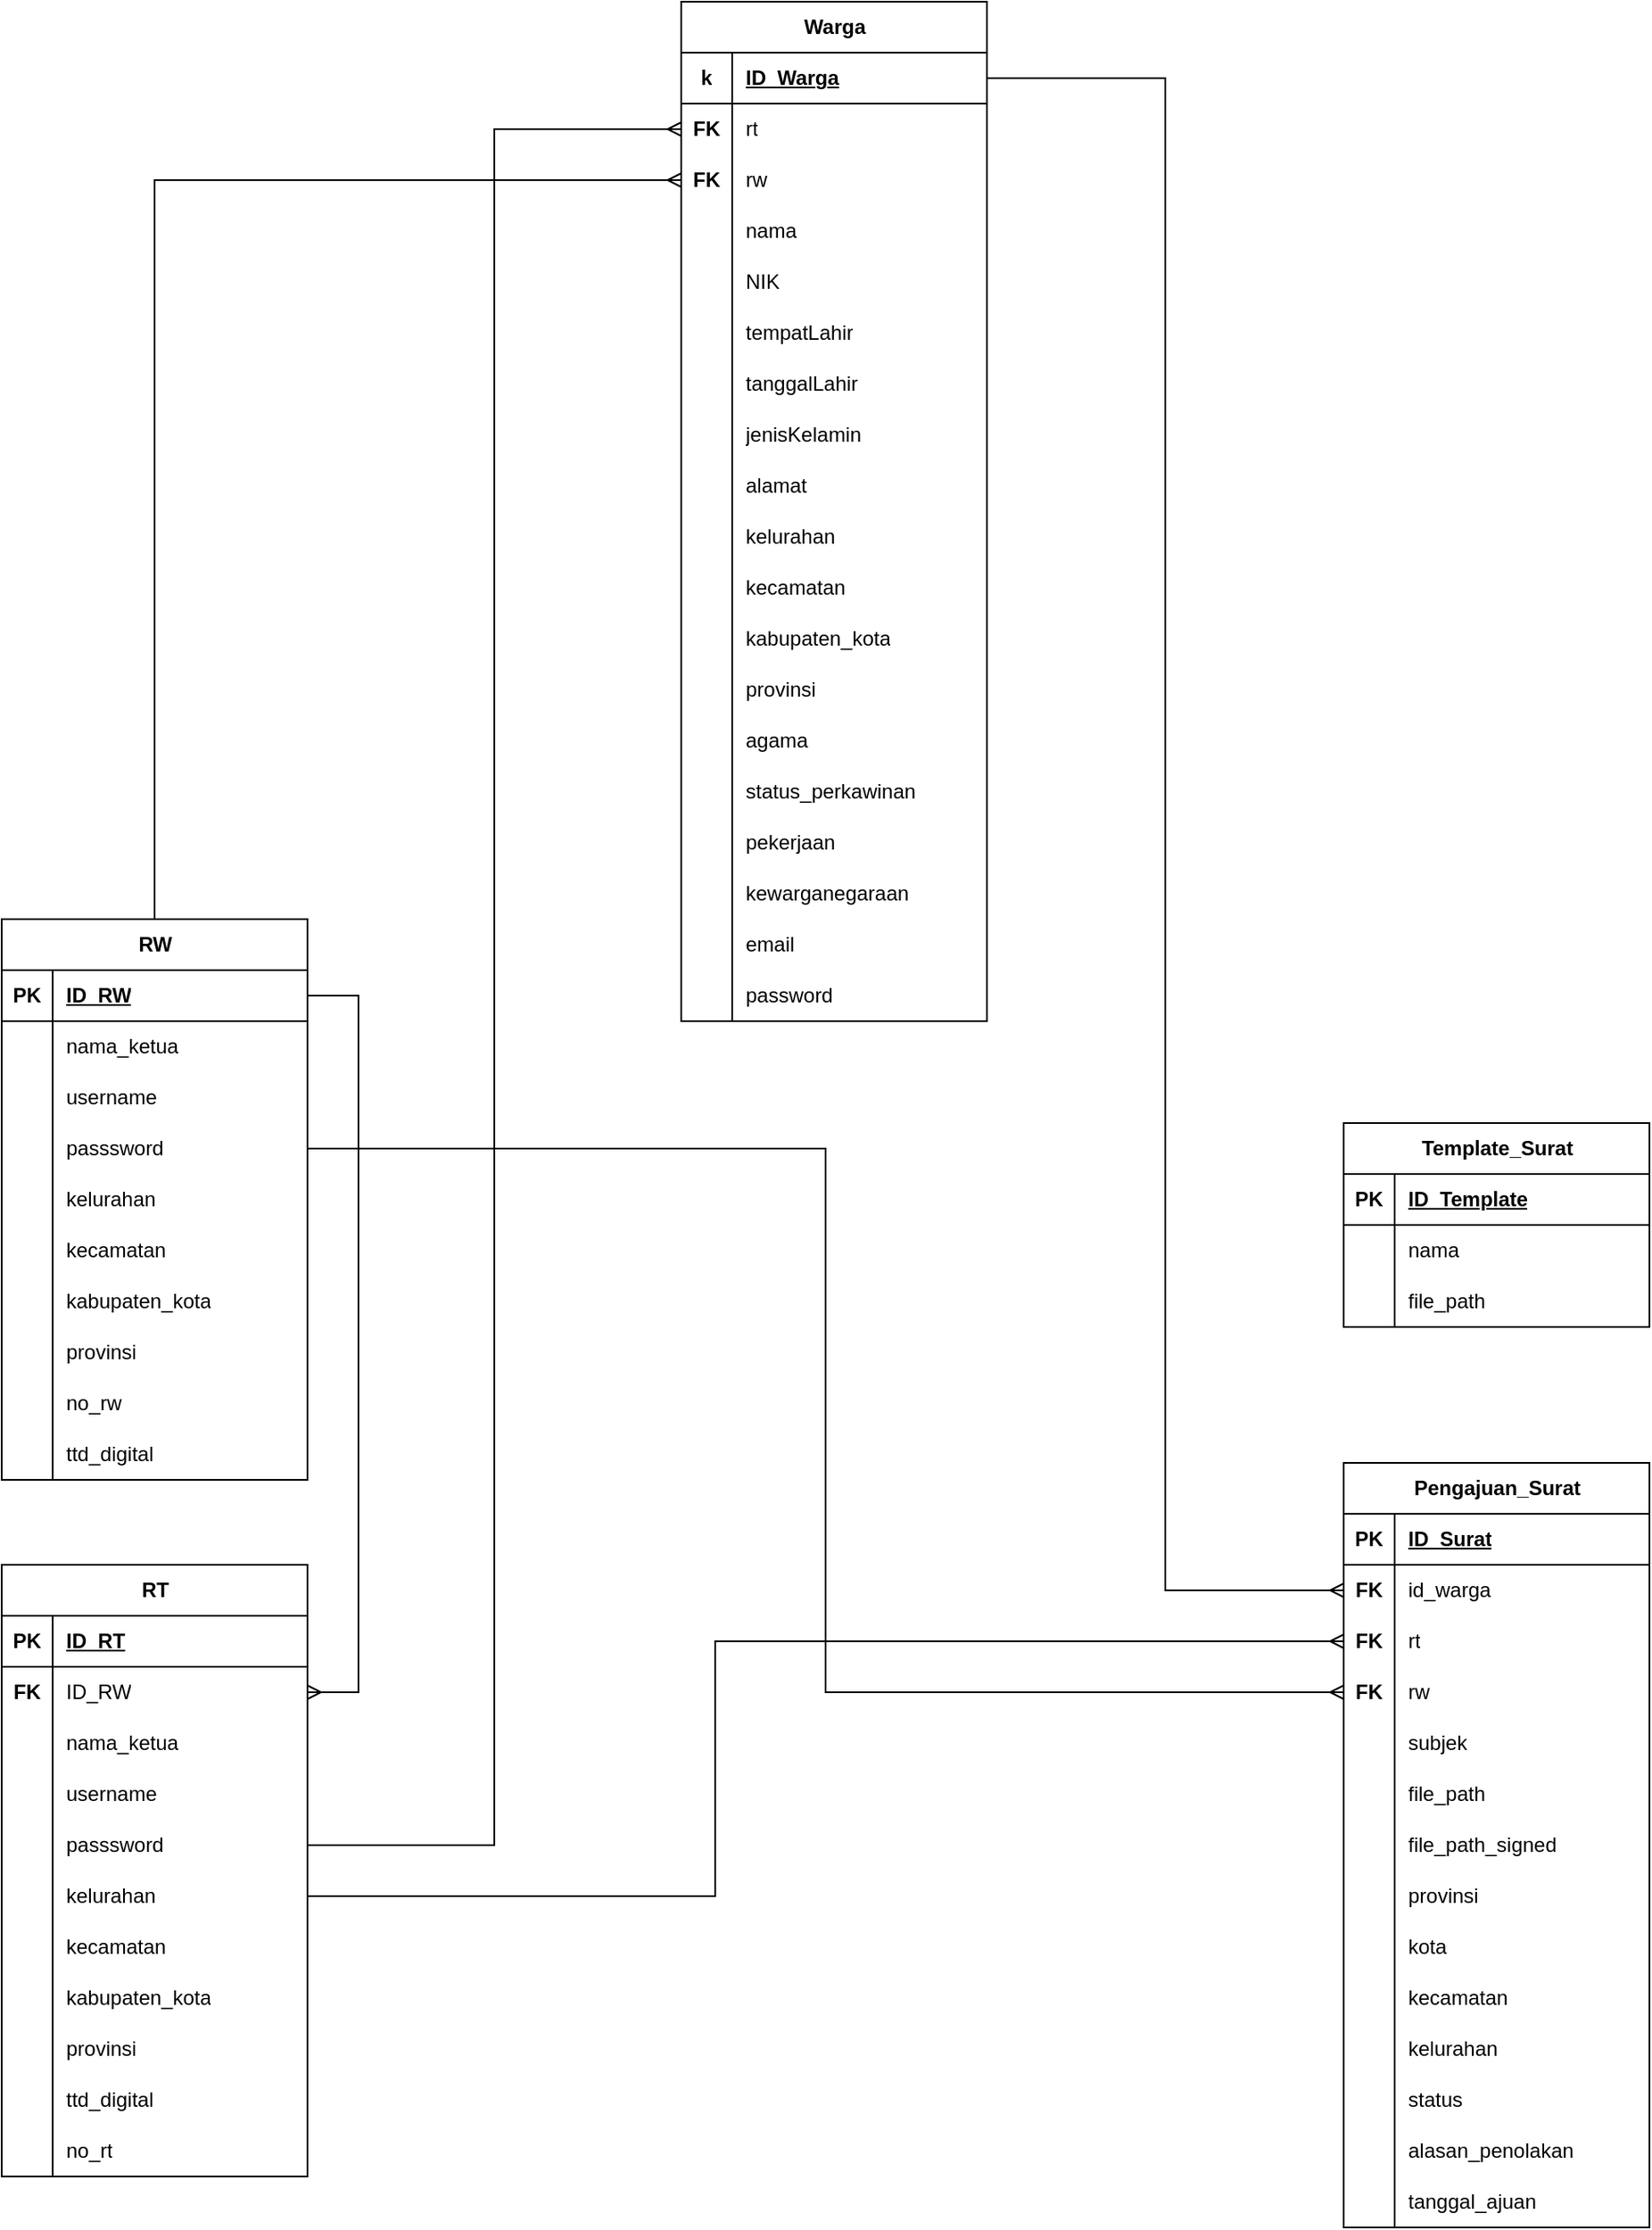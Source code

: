 <mxfile version="27.2.0">
  <diagram name="Page-1" id="p3RYv9pzkutf_hPbIQDH">
    <mxGraphModel grid="1" page="1" gridSize="10" guides="1" tooltips="1" connect="1" arrows="1" fold="1" pageScale="1" pageWidth="413" pageHeight="583" math="0" shadow="0">
      <root>
        <mxCell id="0" />
        <mxCell id="1" parent="0" />
        <mxCell id="rOSn0sCnBD4Ku3LFQmW4-14" value="Warga" style="shape=table;startSize=30;container=1;collapsible=1;childLayout=tableLayout;fixedRows=1;rowLines=0;fontStyle=1;align=center;resizeLast=1;html=1;" vertex="1" parent="1">
          <mxGeometry x="960" y="180" width="180" height="600" as="geometry" />
        </mxCell>
        <mxCell id="rOSn0sCnBD4Ku3LFQmW4-15" value="" style="shape=tableRow;horizontal=0;startSize=0;swimlaneHead=0;swimlaneBody=0;fillColor=none;collapsible=0;dropTarget=0;points=[[0,0.5],[1,0.5]];portConstraint=eastwest;top=0;left=0;right=0;bottom=1;" vertex="1" parent="rOSn0sCnBD4Ku3LFQmW4-14">
          <mxGeometry y="30" width="180" height="30" as="geometry" />
        </mxCell>
        <mxCell id="rOSn0sCnBD4Ku3LFQmW4-16" value="k" style="shape=partialRectangle;connectable=0;fillColor=none;top=0;left=0;bottom=0;right=0;fontStyle=1;overflow=hidden;whiteSpace=wrap;html=1;" vertex="1" parent="rOSn0sCnBD4Ku3LFQmW4-15">
          <mxGeometry width="30" height="30" as="geometry">
            <mxRectangle width="30" height="30" as="alternateBounds" />
          </mxGeometry>
        </mxCell>
        <mxCell id="rOSn0sCnBD4Ku3LFQmW4-17" value="ID_Warga" style="shape=partialRectangle;connectable=0;fillColor=none;top=0;left=0;bottom=0;right=0;align=left;spacingLeft=6;fontStyle=5;overflow=hidden;whiteSpace=wrap;html=1;" vertex="1" parent="rOSn0sCnBD4Ku3LFQmW4-15">
          <mxGeometry x="30" width="150" height="30" as="geometry">
            <mxRectangle width="150" height="30" as="alternateBounds" />
          </mxGeometry>
        </mxCell>
        <mxCell id="-lYe9RzC2AoukZloWvm0-1" style="shape=tableRow;horizontal=0;startSize=0;swimlaneHead=0;swimlaneBody=0;fillColor=none;collapsible=0;dropTarget=0;points=[[0,0.5],[1,0.5]];portConstraint=eastwest;top=0;left=0;right=0;bottom=0;" vertex="1" parent="rOSn0sCnBD4Ku3LFQmW4-14">
          <mxGeometry y="60" width="180" height="30" as="geometry" />
        </mxCell>
        <mxCell id="-lYe9RzC2AoukZloWvm0-2" value="&lt;b&gt;FK&lt;/b&gt;" style="shape=partialRectangle;connectable=0;fillColor=none;top=0;left=0;bottom=0;right=0;editable=1;overflow=hidden;whiteSpace=wrap;html=1;" vertex="1" parent="-lYe9RzC2AoukZloWvm0-1">
          <mxGeometry width="30" height="30" as="geometry">
            <mxRectangle width="30" height="30" as="alternateBounds" />
          </mxGeometry>
        </mxCell>
        <mxCell id="-lYe9RzC2AoukZloWvm0-3" value="rt" style="shape=partialRectangle;connectable=0;fillColor=none;top=0;left=0;bottom=0;right=0;align=left;spacingLeft=6;overflow=hidden;whiteSpace=wrap;html=1;" vertex="1" parent="-lYe9RzC2AoukZloWvm0-1">
          <mxGeometry x="30" width="150" height="30" as="geometry">
            <mxRectangle width="150" height="30" as="alternateBounds" />
          </mxGeometry>
        </mxCell>
        <mxCell id="Dl2ZLIdoB9Al4w3ZUkjx-29" style="shape=tableRow;horizontal=0;startSize=0;swimlaneHead=0;swimlaneBody=0;fillColor=none;collapsible=0;dropTarget=0;points=[[0,0.5],[1,0.5]];portConstraint=eastwest;top=0;left=0;right=0;bottom=0;" vertex="1" parent="rOSn0sCnBD4Ku3LFQmW4-14">
          <mxGeometry y="90" width="180" height="30" as="geometry" />
        </mxCell>
        <mxCell id="Dl2ZLIdoB9Al4w3ZUkjx-30" value="&lt;b&gt;FK&lt;/b&gt;" style="shape=partialRectangle;connectable=0;fillColor=none;top=0;left=0;bottom=0;right=0;editable=1;overflow=hidden;whiteSpace=wrap;html=1;" vertex="1" parent="Dl2ZLIdoB9Al4w3ZUkjx-29">
          <mxGeometry width="30" height="30" as="geometry">
            <mxRectangle width="30" height="30" as="alternateBounds" />
          </mxGeometry>
        </mxCell>
        <mxCell id="Dl2ZLIdoB9Al4w3ZUkjx-31" value="rw" style="shape=partialRectangle;connectable=0;fillColor=none;top=0;left=0;bottom=0;right=0;align=left;spacingLeft=6;overflow=hidden;whiteSpace=wrap;html=1;" vertex="1" parent="Dl2ZLIdoB9Al4w3ZUkjx-29">
          <mxGeometry x="30" width="150" height="30" as="geometry">
            <mxRectangle width="150" height="30" as="alternateBounds" />
          </mxGeometry>
        </mxCell>
        <mxCell id="rOSn0sCnBD4Ku3LFQmW4-18" value="" style="shape=tableRow;horizontal=0;startSize=0;swimlaneHead=0;swimlaneBody=0;fillColor=none;collapsible=0;dropTarget=0;points=[[0,0.5],[1,0.5]];portConstraint=eastwest;top=0;left=0;right=0;bottom=0;" vertex="1" parent="rOSn0sCnBD4Ku3LFQmW4-14">
          <mxGeometry y="120" width="180" height="30" as="geometry" />
        </mxCell>
        <mxCell id="rOSn0sCnBD4Ku3LFQmW4-19" value="" style="shape=partialRectangle;connectable=0;fillColor=none;top=0;left=0;bottom=0;right=0;editable=1;overflow=hidden;whiteSpace=wrap;html=1;" vertex="1" parent="rOSn0sCnBD4Ku3LFQmW4-18">
          <mxGeometry width="30" height="30" as="geometry">
            <mxRectangle width="30" height="30" as="alternateBounds" />
          </mxGeometry>
        </mxCell>
        <mxCell id="rOSn0sCnBD4Ku3LFQmW4-20" value="nama" style="shape=partialRectangle;connectable=0;fillColor=none;top=0;left=0;bottom=0;right=0;align=left;spacingLeft=6;overflow=hidden;whiteSpace=wrap;html=1;" vertex="1" parent="rOSn0sCnBD4Ku3LFQmW4-18">
          <mxGeometry x="30" width="150" height="30" as="geometry">
            <mxRectangle width="150" height="30" as="alternateBounds" />
          </mxGeometry>
        </mxCell>
        <mxCell id="rOSn0sCnBD4Ku3LFQmW4-21" value="" style="shape=tableRow;horizontal=0;startSize=0;swimlaneHead=0;swimlaneBody=0;fillColor=none;collapsible=0;dropTarget=0;points=[[0,0.5],[1,0.5]];portConstraint=eastwest;top=0;left=0;right=0;bottom=0;" vertex="1" parent="rOSn0sCnBD4Ku3LFQmW4-14">
          <mxGeometry y="150" width="180" height="30" as="geometry" />
        </mxCell>
        <mxCell id="rOSn0sCnBD4Ku3LFQmW4-22" value="" style="shape=partialRectangle;connectable=0;fillColor=none;top=0;left=0;bottom=0;right=0;editable=1;overflow=hidden;whiteSpace=wrap;html=1;" vertex="1" parent="rOSn0sCnBD4Ku3LFQmW4-21">
          <mxGeometry width="30" height="30" as="geometry">
            <mxRectangle width="30" height="30" as="alternateBounds" />
          </mxGeometry>
        </mxCell>
        <mxCell id="rOSn0sCnBD4Ku3LFQmW4-23" value="NIK" style="shape=partialRectangle;connectable=0;fillColor=none;top=0;left=0;bottom=0;right=0;align=left;spacingLeft=6;overflow=hidden;whiteSpace=wrap;html=1;" vertex="1" parent="rOSn0sCnBD4Ku3LFQmW4-21">
          <mxGeometry x="30" width="150" height="30" as="geometry">
            <mxRectangle width="150" height="30" as="alternateBounds" />
          </mxGeometry>
        </mxCell>
        <mxCell id="rOSn0sCnBD4Ku3LFQmW4-24" value="" style="shape=tableRow;horizontal=0;startSize=0;swimlaneHead=0;swimlaneBody=0;fillColor=none;collapsible=0;dropTarget=0;points=[[0,0.5],[1,0.5]];portConstraint=eastwest;top=0;left=0;right=0;bottom=0;" vertex="1" parent="rOSn0sCnBD4Ku3LFQmW4-14">
          <mxGeometry y="180" width="180" height="30" as="geometry" />
        </mxCell>
        <mxCell id="rOSn0sCnBD4Ku3LFQmW4-25" value="" style="shape=partialRectangle;connectable=0;fillColor=none;top=0;left=0;bottom=0;right=0;editable=1;overflow=hidden;whiteSpace=wrap;html=1;" vertex="1" parent="rOSn0sCnBD4Ku3LFQmW4-24">
          <mxGeometry width="30" height="30" as="geometry">
            <mxRectangle width="30" height="30" as="alternateBounds" />
          </mxGeometry>
        </mxCell>
        <mxCell id="rOSn0sCnBD4Ku3LFQmW4-26" value="tempatLahir" style="shape=partialRectangle;connectable=0;fillColor=none;top=0;left=0;bottom=0;right=0;align=left;spacingLeft=6;overflow=hidden;whiteSpace=wrap;html=1;" vertex="1" parent="rOSn0sCnBD4Ku3LFQmW4-24">
          <mxGeometry x="30" width="150" height="30" as="geometry">
            <mxRectangle width="150" height="30" as="alternateBounds" />
          </mxGeometry>
        </mxCell>
        <mxCell id="rOSn0sCnBD4Ku3LFQmW4-90" style="shape=tableRow;horizontal=0;startSize=0;swimlaneHead=0;swimlaneBody=0;fillColor=none;collapsible=0;dropTarget=0;points=[[0,0.5],[1,0.5]];portConstraint=eastwest;top=0;left=0;right=0;bottom=0;" vertex="1" parent="rOSn0sCnBD4Ku3LFQmW4-14">
          <mxGeometry y="210" width="180" height="30" as="geometry" />
        </mxCell>
        <mxCell id="rOSn0sCnBD4Ku3LFQmW4-91" style="shape=partialRectangle;connectable=0;fillColor=none;top=0;left=0;bottom=0;right=0;editable=1;overflow=hidden;whiteSpace=wrap;html=1;" vertex="1" parent="rOSn0sCnBD4Ku3LFQmW4-90">
          <mxGeometry width="30" height="30" as="geometry">
            <mxRectangle width="30" height="30" as="alternateBounds" />
          </mxGeometry>
        </mxCell>
        <mxCell id="rOSn0sCnBD4Ku3LFQmW4-92" value="tanggalLahir" style="shape=partialRectangle;connectable=0;fillColor=none;top=0;left=0;bottom=0;right=0;align=left;spacingLeft=6;overflow=hidden;whiteSpace=wrap;html=1;" vertex="1" parent="rOSn0sCnBD4Ku3LFQmW4-90">
          <mxGeometry x="30" width="150" height="30" as="geometry">
            <mxRectangle width="150" height="30" as="alternateBounds" />
          </mxGeometry>
        </mxCell>
        <mxCell id="rOSn0sCnBD4Ku3LFQmW4-87" style="shape=tableRow;horizontal=0;startSize=0;swimlaneHead=0;swimlaneBody=0;fillColor=none;collapsible=0;dropTarget=0;points=[[0,0.5],[1,0.5]];portConstraint=eastwest;top=0;left=0;right=0;bottom=0;" vertex="1" parent="rOSn0sCnBD4Ku3LFQmW4-14">
          <mxGeometry y="240" width="180" height="30" as="geometry" />
        </mxCell>
        <mxCell id="rOSn0sCnBD4Ku3LFQmW4-88" style="shape=partialRectangle;connectable=0;fillColor=none;top=0;left=0;bottom=0;right=0;editable=1;overflow=hidden;whiteSpace=wrap;html=1;" vertex="1" parent="rOSn0sCnBD4Ku3LFQmW4-87">
          <mxGeometry width="30" height="30" as="geometry">
            <mxRectangle width="30" height="30" as="alternateBounds" />
          </mxGeometry>
        </mxCell>
        <mxCell id="rOSn0sCnBD4Ku3LFQmW4-89" value="jenisKelamin" style="shape=partialRectangle;connectable=0;fillColor=none;top=0;left=0;bottom=0;right=0;align=left;spacingLeft=6;overflow=hidden;whiteSpace=wrap;html=1;" vertex="1" parent="rOSn0sCnBD4Ku3LFQmW4-87">
          <mxGeometry x="30" width="150" height="30" as="geometry">
            <mxRectangle width="150" height="30" as="alternateBounds" />
          </mxGeometry>
        </mxCell>
        <mxCell id="rOSn0sCnBD4Ku3LFQmW4-84" style="shape=tableRow;horizontal=0;startSize=0;swimlaneHead=0;swimlaneBody=0;fillColor=none;collapsible=0;dropTarget=0;points=[[0,0.5],[1,0.5]];portConstraint=eastwest;top=0;left=0;right=0;bottom=0;" vertex="1" parent="rOSn0sCnBD4Ku3LFQmW4-14">
          <mxGeometry y="270" width="180" height="30" as="geometry" />
        </mxCell>
        <mxCell id="rOSn0sCnBD4Ku3LFQmW4-85" style="shape=partialRectangle;connectable=0;fillColor=none;top=0;left=0;bottom=0;right=0;editable=1;overflow=hidden;whiteSpace=wrap;html=1;" vertex="1" parent="rOSn0sCnBD4Ku3LFQmW4-84">
          <mxGeometry width="30" height="30" as="geometry">
            <mxRectangle width="30" height="30" as="alternateBounds" />
          </mxGeometry>
        </mxCell>
        <mxCell id="rOSn0sCnBD4Ku3LFQmW4-86" value="alamat" style="shape=partialRectangle;connectable=0;fillColor=none;top=0;left=0;bottom=0;right=0;align=left;spacingLeft=6;overflow=hidden;whiteSpace=wrap;html=1;" vertex="1" parent="rOSn0sCnBD4Ku3LFQmW4-84">
          <mxGeometry x="30" width="150" height="30" as="geometry">
            <mxRectangle width="150" height="30" as="alternateBounds" />
          </mxGeometry>
        </mxCell>
        <mxCell id="Dl2ZLIdoB9Al4w3ZUkjx-32" style="shape=tableRow;horizontal=0;startSize=0;swimlaneHead=0;swimlaneBody=0;fillColor=none;collapsible=0;dropTarget=0;points=[[0,0.5],[1,0.5]];portConstraint=eastwest;top=0;left=0;right=0;bottom=0;" vertex="1" parent="rOSn0sCnBD4Ku3LFQmW4-14">
          <mxGeometry y="300" width="180" height="30" as="geometry" />
        </mxCell>
        <mxCell id="Dl2ZLIdoB9Al4w3ZUkjx-33" style="shape=partialRectangle;connectable=0;fillColor=none;top=0;left=0;bottom=0;right=0;editable=1;overflow=hidden;whiteSpace=wrap;html=1;" vertex="1" parent="Dl2ZLIdoB9Al4w3ZUkjx-32">
          <mxGeometry width="30" height="30" as="geometry">
            <mxRectangle width="30" height="30" as="alternateBounds" />
          </mxGeometry>
        </mxCell>
        <mxCell id="Dl2ZLIdoB9Al4w3ZUkjx-34" value="kelurahan" style="shape=partialRectangle;connectable=0;fillColor=none;top=0;left=0;bottom=0;right=0;align=left;spacingLeft=6;overflow=hidden;whiteSpace=wrap;html=1;" vertex="1" parent="Dl2ZLIdoB9Al4w3ZUkjx-32">
          <mxGeometry x="30" width="150" height="30" as="geometry">
            <mxRectangle width="150" height="30" as="alternateBounds" />
          </mxGeometry>
        </mxCell>
        <mxCell id="Dl2ZLIdoB9Al4w3ZUkjx-35" style="shape=tableRow;horizontal=0;startSize=0;swimlaneHead=0;swimlaneBody=0;fillColor=none;collapsible=0;dropTarget=0;points=[[0,0.5],[1,0.5]];portConstraint=eastwest;top=0;left=0;right=0;bottom=0;" vertex="1" parent="rOSn0sCnBD4Ku3LFQmW4-14">
          <mxGeometry y="330" width="180" height="30" as="geometry" />
        </mxCell>
        <mxCell id="Dl2ZLIdoB9Al4w3ZUkjx-36" style="shape=partialRectangle;connectable=0;fillColor=none;top=0;left=0;bottom=0;right=0;editable=1;overflow=hidden;whiteSpace=wrap;html=1;" vertex="1" parent="Dl2ZLIdoB9Al4w3ZUkjx-35">
          <mxGeometry width="30" height="30" as="geometry">
            <mxRectangle width="30" height="30" as="alternateBounds" />
          </mxGeometry>
        </mxCell>
        <mxCell id="Dl2ZLIdoB9Al4w3ZUkjx-37" value="kecamatan" style="shape=partialRectangle;connectable=0;fillColor=none;top=0;left=0;bottom=0;right=0;align=left;spacingLeft=6;overflow=hidden;whiteSpace=wrap;html=1;" vertex="1" parent="Dl2ZLIdoB9Al4w3ZUkjx-35">
          <mxGeometry x="30" width="150" height="30" as="geometry">
            <mxRectangle width="150" height="30" as="alternateBounds" />
          </mxGeometry>
        </mxCell>
        <mxCell id="Dl2ZLIdoB9Al4w3ZUkjx-38" style="shape=tableRow;horizontal=0;startSize=0;swimlaneHead=0;swimlaneBody=0;fillColor=none;collapsible=0;dropTarget=0;points=[[0,0.5],[1,0.5]];portConstraint=eastwest;top=0;left=0;right=0;bottom=0;" vertex="1" parent="rOSn0sCnBD4Ku3LFQmW4-14">
          <mxGeometry y="360" width="180" height="30" as="geometry" />
        </mxCell>
        <mxCell id="Dl2ZLIdoB9Al4w3ZUkjx-39" style="shape=partialRectangle;connectable=0;fillColor=none;top=0;left=0;bottom=0;right=0;editable=1;overflow=hidden;whiteSpace=wrap;html=1;" vertex="1" parent="Dl2ZLIdoB9Al4w3ZUkjx-38">
          <mxGeometry width="30" height="30" as="geometry">
            <mxRectangle width="30" height="30" as="alternateBounds" />
          </mxGeometry>
        </mxCell>
        <mxCell id="Dl2ZLIdoB9Al4w3ZUkjx-40" value="kabupaten_kota" style="shape=partialRectangle;connectable=0;fillColor=none;top=0;left=0;bottom=0;right=0;align=left;spacingLeft=6;overflow=hidden;whiteSpace=wrap;html=1;" vertex="1" parent="Dl2ZLIdoB9Al4w3ZUkjx-38">
          <mxGeometry x="30" width="150" height="30" as="geometry">
            <mxRectangle width="150" height="30" as="alternateBounds" />
          </mxGeometry>
        </mxCell>
        <mxCell id="Dl2ZLIdoB9Al4w3ZUkjx-41" style="shape=tableRow;horizontal=0;startSize=0;swimlaneHead=0;swimlaneBody=0;fillColor=none;collapsible=0;dropTarget=0;points=[[0,0.5],[1,0.5]];portConstraint=eastwest;top=0;left=0;right=0;bottom=0;" vertex="1" parent="rOSn0sCnBD4Ku3LFQmW4-14">
          <mxGeometry y="390" width="180" height="30" as="geometry" />
        </mxCell>
        <mxCell id="Dl2ZLIdoB9Al4w3ZUkjx-42" style="shape=partialRectangle;connectable=0;fillColor=none;top=0;left=0;bottom=0;right=0;editable=1;overflow=hidden;whiteSpace=wrap;html=1;" vertex="1" parent="Dl2ZLIdoB9Al4w3ZUkjx-41">
          <mxGeometry width="30" height="30" as="geometry">
            <mxRectangle width="30" height="30" as="alternateBounds" />
          </mxGeometry>
        </mxCell>
        <mxCell id="Dl2ZLIdoB9Al4w3ZUkjx-43" value="provinsi" style="shape=partialRectangle;connectable=0;fillColor=none;top=0;left=0;bottom=0;right=0;align=left;spacingLeft=6;overflow=hidden;whiteSpace=wrap;html=1;" vertex="1" parent="Dl2ZLIdoB9Al4w3ZUkjx-41">
          <mxGeometry x="30" width="150" height="30" as="geometry">
            <mxRectangle width="150" height="30" as="alternateBounds" />
          </mxGeometry>
        </mxCell>
        <mxCell id="Dl2ZLIdoB9Al4w3ZUkjx-44" style="shape=tableRow;horizontal=0;startSize=0;swimlaneHead=0;swimlaneBody=0;fillColor=none;collapsible=0;dropTarget=0;points=[[0,0.5],[1,0.5]];portConstraint=eastwest;top=0;left=0;right=0;bottom=0;" vertex="1" parent="rOSn0sCnBD4Ku3LFQmW4-14">
          <mxGeometry y="420" width="180" height="30" as="geometry" />
        </mxCell>
        <mxCell id="Dl2ZLIdoB9Al4w3ZUkjx-45" style="shape=partialRectangle;connectable=0;fillColor=none;top=0;left=0;bottom=0;right=0;editable=1;overflow=hidden;whiteSpace=wrap;html=1;" vertex="1" parent="Dl2ZLIdoB9Al4w3ZUkjx-44">
          <mxGeometry width="30" height="30" as="geometry">
            <mxRectangle width="30" height="30" as="alternateBounds" />
          </mxGeometry>
        </mxCell>
        <mxCell id="Dl2ZLIdoB9Al4w3ZUkjx-46" value="agama" style="shape=partialRectangle;connectable=0;fillColor=none;top=0;left=0;bottom=0;right=0;align=left;spacingLeft=6;overflow=hidden;whiteSpace=wrap;html=1;" vertex="1" parent="Dl2ZLIdoB9Al4w3ZUkjx-44">
          <mxGeometry x="30" width="150" height="30" as="geometry">
            <mxRectangle width="150" height="30" as="alternateBounds" />
          </mxGeometry>
        </mxCell>
        <mxCell id="Dl2ZLIdoB9Al4w3ZUkjx-47" style="shape=tableRow;horizontal=0;startSize=0;swimlaneHead=0;swimlaneBody=0;fillColor=none;collapsible=0;dropTarget=0;points=[[0,0.5],[1,0.5]];portConstraint=eastwest;top=0;left=0;right=0;bottom=0;" vertex="1" parent="rOSn0sCnBD4Ku3LFQmW4-14">
          <mxGeometry y="450" width="180" height="30" as="geometry" />
        </mxCell>
        <mxCell id="Dl2ZLIdoB9Al4w3ZUkjx-48" style="shape=partialRectangle;connectable=0;fillColor=none;top=0;left=0;bottom=0;right=0;editable=1;overflow=hidden;whiteSpace=wrap;html=1;" vertex="1" parent="Dl2ZLIdoB9Al4w3ZUkjx-47">
          <mxGeometry width="30" height="30" as="geometry">
            <mxRectangle width="30" height="30" as="alternateBounds" />
          </mxGeometry>
        </mxCell>
        <mxCell id="Dl2ZLIdoB9Al4w3ZUkjx-49" value="status_perkawinan" style="shape=partialRectangle;connectable=0;fillColor=none;top=0;left=0;bottom=0;right=0;align=left;spacingLeft=6;overflow=hidden;whiteSpace=wrap;html=1;" vertex="1" parent="Dl2ZLIdoB9Al4w3ZUkjx-47">
          <mxGeometry x="30" width="150" height="30" as="geometry">
            <mxRectangle width="150" height="30" as="alternateBounds" />
          </mxGeometry>
        </mxCell>
        <mxCell id="Dl2ZLIdoB9Al4w3ZUkjx-50" style="shape=tableRow;horizontal=0;startSize=0;swimlaneHead=0;swimlaneBody=0;fillColor=none;collapsible=0;dropTarget=0;points=[[0,0.5],[1,0.5]];portConstraint=eastwest;top=0;left=0;right=0;bottom=0;" vertex="1" parent="rOSn0sCnBD4Ku3LFQmW4-14">
          <mxGeometry y="480" width="180" height="30" as="geometry" />
        </mxCell>
        <mxCell id="Dl2ZLIdoB9Al4w3ZUkjx-51" style="shape=partialRectangle;connectable=0;fillColor=none;top=0;left=0;bottom=0;right=0;editable=1;overflow=hidden;whiteSpace=wrap;html=1;" vertex="1" parent="Dl2ZLIdoB9Al4w3ZUkjx-50">
          <mxGeometry width="30" height="30" as="geometry">
            <mxRectangle width="30" height="30" as="alternateBounds" />
          </mxGeometry>
        </mxCell>
        <mxCell id="Dl2ZLIdoB9Al4w3ZUkjx-52" value="pekerjaan" style="shape=partialRectangle;connectable=0;fillColor=none;top=0;left=0;bottom=0;right=0;align=left;spacingLeft=6;overflow=hidden;whiteSpace=wrap;html=1;" vertex="1" parent="Dl2ZLIdoB9Al4w3ZUkjx-50">
          <mxGeometry x="30" width="150" height="30" as="geometry">
            <mxRectangle width="150" height="30" as="alternateBounds" />
          </mxGeometry>
        </mxCell>
        <mxCell id="Dl2ZLIdoB9Al4w3ZUkjx-53" style="shape=tableRow;horizontal=0;startSize=0;swimlaneHead=0;swimlaneBody=0;fillColor=none;collapsible=0;dropTarget=0;points=[[0,0.5],[1,0.5]];portConstraint=eastwest;top=0;left=0;right=0;bottom=0;" vertex="1" parent="rOSn0sCnBD4Ku3LFQmW4-14">
          <mxGeometry y="510" width="180" height="30" as="geometry" />
        </mxCell>
        <mxCell id="Dl2ZLIdoB9Al4w3ZUkjx-54" style="shape=partialRectangle;connectable=0;fillColor=none;top=0;left=0;bottom=0;right=0;editable=1;overflow=hidden;whiteSpace=wrap;html=1;" vertex="1" parent="Dl2ZLIdoB9Al4w3ZUkjx-53">
          <mxGeometry width="30" height="30" as="geometry">
            <mxRectangle width="30" height="30" as="alternateBounds" />
          </mxGeometry>
        </mxCell>
        <mxCell id="Dl2ZLIdoB9Al4w3ZUkjx-55" value="kewarganegaraan" style="shape=partialRectangle;connectable=0;fillColor=none;top=0;left=0;bottom=0;right=0;align=left;spacingLeft=6;overflow=hidden;whiteSpace=wrap;html=1;" vertex="1" parent="Dl2ZLIdoB9Al4w3ZUkjx-53">
          <mxGeometry x="30" width="150" height="30" as="geometry">
            <mxRectangle width="150" height="30" as="alternateBounds" />
          </mxGeometry>
        </mxCell>
        <mxCell id="Dl2ZLIdoB9Al4w3ZUkjx-56" style="shape=tableRow;horizontal=0;startSize=0;swimlaneHead=0;swimlaneBody=0;fillColor=none;collapsible=0;dropTarget=0;points=[[0,0.5],[1,0.5]];portConstraint=eastwest;top=0;left=0;right=0;bottom=0;" vertex="1" parent="rOSn0sCnBD4Ku3LFQmW4-14">
          <mxGeometry y="540" width="180" height="30" as="geometry" />
        </mxCell>
        <mxCell id="Dl2ZLIdoB9Al4w3ZUkjx-57" value="" style="shape=partialRectangle;connectable=0;fillColor=none;top=0;left=0;bottom=0;right=0;editable=1;overflow=hidden;whiteSpace=wrap;html=1;" vertex="1" parent="Dl2ZLIdoB9Al4w3ZUkjx-56">
          <mxGeometry width="30" height="30" as="geometry">
            <mxRectangle width="30" height="30" as="alternateBounds" />
          </mxGeometry>
        </mxCell>
        <mxCell id="Dl2ZLIdoB9Al4w3ZUkjx-58" value="email" style="shape=partialRectangle;connectable=0;fillColor=none;top=0;left=0;bottom=0;right=0;align=left;spacingLeft=6;overflow=hidden;whiteSpace=wrap;html=1;" vertex="1" parent="Dl2ZLIdoB9Al4w3ZUkjx-56">
          <mxGeometry x="30" width="150" height="30" as="geometry">
            <mxRectangle width="150" height="30" as="alternateBounds" />
          </mxGeometry>
        </mxCell>
        <mxCell id="Dl2ZLIdoB9Al4w3ZUkjx-62" style="shape=tableRow;horizontal=0;startSize=0;swimlaneHead=0;swimlaneBody=0;fillColor=none;collapsible=0;dropTarget=0;points=[[0,0.5],[1,0.5]];portConstraint=eastwest;top=0;left=0;right=0;bottom=0;" vertex="1" parent="rOSn0sCnBD4Ku3LFQmW4-14">
          <mxGeometry y="570" width="180" height="30" as="geometry" />
        </mxCell>
        <mxCell id="Dl2ZLIdoB9Al4w3ZUkjx-63" style="shape=partialRectangle;connectable=0;fillColor=none;top=0;left=0;bottom=0;right=0;editable=1;overflow=hidden;whiteSpace=wrap;html=1;" vertex="1" parent="Dl2ZLIdoB9Al4w3ZUkjx-62">
          <mxGeometry width="30" height="30" as="geometry">
            <mxRectangle width="30" height="30" as="alternateBounds" />
          </mxGeometry>
        </mxCell>
        <mxCell id="Dl2ZLIdoB9Al4w3ZUkjx-64" value="password" style="shape=partialRectangle;connectable=0;fillColor=none;top=0;left=0;bottom=0;right=0;align=left;spacingLeft=6;overflow=hidden;whiteSpace=wrap;html=1;" vertex="1" parent="Dl2ZLIdoB9Al4w3ZUkjx-62">
          <mxGeometry x="30" width="150" height="30" as="geometry">
            <mxRectangle width="150" height="30" as="alternateBounds" />
          </mxGeometry>
        </mxCell>
        <mxCell id="rOSn0sCnBD4Ku3LFQmW4-27" value="Pengajuan_Surat" style="shape=table;startSize=30;container=1;collapsible=1;childLayout=tableLayout;fixedRows=1;rowLines=0;fontStyle=1;align=center;resizeLast=1;html=1;" vertex="1" parent="1">
          <mxGeometry x="1350" y="1040" width="180" height="450" as="geometry" />
        </mxCell>
        <mxCell id="rOSn0sCnBD4Ku3LFQmW4-28" value="" style="shape=tableRow;horizontal=0;startSize=0;swimlaneHead=0;swimlaneBody=0;fillColor=none;collapsible=0;dropTarget=0;points=[[0,0.5],[1,0.5]];portConstraint=eastwest;top=0;left=0;right=0;bottom=1;" vertex="1" parent="rOSn0sCnBD4Ku3LFQmW4-27">
          <mxGeometry y="30" width="180" height="30" as="geometry" />
        </mxCell>
        <mxCell id="rOSn0sCnBD4Ku3LFQmW4-29" value="PK" style="shape=partialRectangle;connectable=0;fillColor=none;top=0;left=0;bottom=0;right=0;fontStyle=1;overflow=hidden;whiteSpace=wrap;html=1;" vertex="1" parent="rOSn0sCnBD4Ku3LFQmW4-28">
          <mxGeometry width="30" height="30" as="geometry">
            <mxRectangle width="30" height="30" as="alternateBounds" />
          </mxGeometry>
        </mxCell>
        <mxCell id="rOSn0sCnBD4Ku3LFQmW4-30" value="ID_Surat" style="shape=partialRectangle;connectable=0;fillColor=none;top=0;left=0;bottom=0;right=0;align=left;spacingLeft=6;fontStyle=5;overflow=hidden;whiteSpace=wrap;html=1;" vertex="1" parent="rOSn0sCnBD4Ku3LFQmW4-28">
          <mxGeometry x="30" width="150" height="30" as="geometry">
            <mxRectangle width="150" height="30" as="alternateBounds" />
          </mxGeometry>
        </mxCell>
        <mxCell id="rOSn0sCnBD4Ku3LFQmW4-31" value="" style="shape=tableRow;horizontal=0;startSize=0;swimlaneHead=0;swimlaneBody=0;fillColor=none;collapsible=0;dropTarget=0;points=[[0,0.5],[1,0.5]];portConstraint=eastwest;top=0;left=0;right=0;bottom=0;" vertex="1" parent="rOSn0sCnBD4Ku3LFQmW4-27">
          <mxGeometry y="60" width="180" height="30" as="geometry" />
        </mxCell>
        <mxCell id="rOSn0sCnBD4Ku3LFQmW4-32" value="&lt;b&gt;FK&lt;/b&gt;" style="shape=partialRectangle;connectable=0;fillColor=none;top=0;left=0;bottom=0;right=0;editable=1;overflow=hidden;whiteSpace=wrap;html=1;" vertex="1" parent="rOSn0sCnBD4Ku3LFQmW4-31">
          <mxGeometry width="30" height="30" as="geometry">
            <mxRectangle width="30" height="30" as="alternateBounds" />
          </mxGeometry>
        </mxCell>
        <mxCell id="rOSn0sCnBD4Ku3LFQmW4-33" value="id_warga" style="shape=partialRectangle;connectable=0;fillColor=none;top=0;left=0;bottom=0;right=0;align=left;spacingLeft=6;overflow=hidden;whiteSpace=wrap;html=1;" vertex="1" parent="rOSn0sCnBD4Ku3LFQmW4-31">
          <mxGeometry x="30" width="150" height="30" as="geometry">
            <mxRectangle width="150" height="30" as="alternateBounds" />
          </mxGeometry>
        </mxCell>
        <mxCell id="6WxgoA9YrzSIDKqnsIo3-32" value="" style="shape=tableRow;horizontal=0;startSize=0;swimlaneHead=0;swimlaneBody=0;fillColor=none;collapsible=0;dropTarget=0;points=[[0,0.5],[1,0.5]];portConstraint=eastwest;top=0;left=0;right=0;bottom=0;" vertex="1" parent="rOSn0sCnBD4Ku3LFQmW4-27">
          <mxGeometry y="90" width="180" height="30" as="geometry" />
        </mxCell>
        <mxCell id="6WxgoA9YrzSIDKqnsIo3-33" value="&lt;b&gt;FK&lt;/b&gt;" style="shape=partialRectangle;connectable=0;fillColor=none;top=0;left=0;bottom=0;right=0;editable=1;overflow=hidden;whiteSpace=wrap;html=1;" vertex="1" parent="6WxgoA9YrzSIDKqnsIo3-32">
          <mxGeometry width="30" height="30" as="geometry">
            <mxRectangle width="30" height="30" as="alternateBounds" />
          </mxGeometry>
        </mxCell>
        <mxCell id="6WxgoA9YrzSIDKqnsIo3-34" value="rt" style="shape=partialRectangle;connectable=0;fillColor=none;top=0;left=0;bottom=0;right=0;align=left;spacingLeft=6;overflow=hidden;whiteSpace=wrap;html=1;" vertex="1" parent="6WxgoA9YrzSIDKqnsIo3-32">
          <mxGeometry x="30" width="150" height="30" as="geometry">
            <mxRectangle width="150" height="30" as="alternateBounds" />
          </mxGeometry>
        </mxCell>
        <mxCell id="6WxgoA9YrzSIDKqnsIo3-35" value="" style="shape=tableRow;horizontal=0;startSize=0;swimlaneHead=0;swimlaneBody=0;fillColor=none;collapsible=0;dropTarget=0;points=[[0,0.5],[1,0.5]];portConstraint=eastwest;top=0;left=0;right=0;bottom=0;" vertex="1" parent="rOSn0sCnBD4Ku3LFQmW4-27">
          <mxGeometry y="120" width="180" height="30" as="geometry" />
        </mxCell>
        <mxCell id="6WxgoA9YrzSIDKqnsIo3-36" value="&lt;b&gt;FK&lt;/b&gt;" style="shape=partialRectangle;connectable=0;fillColor=none;top=0;left=0;bottom=0;right=0;editable=1;overflow=hidden;whiteSpace=wrap;html=1;" vertex="1" parent="6WxgoA9YrzSIDKqnsIo3-35">
          <mxGeometry width="30" height="30" as="geometry">
            <mxRectangle width="30" height="30" as="alternateBounds" />
          </mxGeometry>
        </mxCell>
        <mxCell id="6WxgoA9YrzSIDKqnsIo3-37" value="rw" style="shape=partialRectangle;connectable=0;fillColor=none;top=0;left=0;bottom=0;right=0;align=left;spacingLeft=6;overflow=hidden;whiteSpace=wrap;html=1;" vertex="1" parent="6WxgoA9YrzSIDKqnsIo3-35">
          <mxGeometry x="30" width="150" height="30" as="geometry">
            <mxRectangle width="150" height="30" as="alternateBounds" />
          </mxGeometry>
        </mxCell>
        <mxCell id="rOSn0sCnBD4Ku3LFQmW4-34" value="" style="shape=tableRow;horizontal=0;startSize=0;swimlaneHead=0;swimlaneBody=0;fillColor=none;collapsible=0;dropTarget=0;points=[[0,0.5],[1,0.5]];portConstraint=eastwest;top=0;left=0;right=0;bottom=0;" vertex="1" parent="rOSn0sCnBD4Ku3LFQmW4-27">
          <mxGeometry y="150" width="180" height="30" as="geometry" />
        </mxCell>
        <mxCell id="rOSn0sCnBD4Ku3LFQmW4-35" value="" style="shape=partialRectangle;connectable=0;fillColor=none;top=0;left=0;bottom=0;right=0;editable=1;overflow=hidden;whiteSpace=wrap;html=1;" vertex="1" parent="rOSn0sCnBD4Ku3LFQmW4-34">
          <mxGeometry width="30" height="30" as="geometry">
            <mxRectangle width="30" height="30" as="alternateBounds" />
          </mxGeometry>
        </mxCell>
        <mxCell id="rOSn0sCnBD4Ku3LFQmW4-36" value="subjek" style="shape=partialRectangle;connectable=0;fillColor=none;top=0;left=0;bottom=0;right=0;align=left;spacingLeft=6;overflow=hidden;whiteSpace=wrap;html=1;" vertex="1" parent="rOSn0sCnBD4Ku3LFQmW4-34">
          <mxGeometry x="30" width="150" height="30" as="geometry">
            <mxRectangle width="150" height="30" as="alternateBounds" />
          </mxGeometry>
        </mxCell>
        <mxCell id="rOSn0sCnBD4Ku3LFQmW4-37" value="" style="shape=tableRow;horizontal=0;startSize=0;swimlaneHead=0;swimlaneBody=0;fillColor=none;collapsible=0;dropTarget=0;points=[[0,0.5],[1,0.5]];portConstraint=eastwest;top=0;left=0;right=0;bottom=0;" vertex="1" parent="rOSn0sCnBD4Ku3LFQmW4-27">
          <mxGeometry y="180" width="180" height="30" as="geometry" />
        </mxCell>
        <mxCell id="rOSn0sCnBD4Ku3LFQmW4-38" value="" style="shape=partialRectangle;connectable=0;fillColor=none;top=0;left=0;bottom=0;right=0;editable=1;overflow=hidden;whiteSpace=wrap;html=1;" vertex="1" parent="rOSn0sCnBD4Ku3LFQmW4-37">
          <mxGeometry width="30" height="30" as="geometry">
            <mxRectangle width="30" height="30" as="alternateBounds" />
          </mxGeometry>
        </mxCell>
        <mxCell id="rOSn0sCnBD4Ku3LFQmW4-39" value="file_path" style="shape=partialRectangle;connectable=0;fillColor=none;top=0;left=0;bottom=0;right=0;align=left;spacingLeft=6;overflow=hidden;whiteSpace=wrap;html=1;" vertex="1" parent="rOSn0sCnBD4Ku3LFQmW4-37">
          <mxGeometry x="30" width="150" height="30" as="geometry">
            <mxRectangle width="150" height="30" as="alternateBounds" />
          </mxGeometry>
        </mxCell>
        <mxCell id="Dl2ZLIdoB9Al4w3ZUkjx-192" value="" style="shape=tableRow;horizontal=0;startSize=0;swimlaneHead=0;swimlaneBody=0;fillColor=none;collapsible=0;dropTarget=0;points=[[0,0.5],[1,0.5]];portConstraint=eastwest;top=0;left=0;right=0;bottom=0;" vertex="1" parent="rOSn0sCnBD4Ku3LFQmW4-27">
          <mxGeometry y="210" width="180" height="30" as="geometry" />
        </mxCell>
        <mxCell id="Dl2ZLIdoB9Al4w3ZUkjx-193" value="" style="shape=partialRectangle;connectable=0;fillColor=none;top=0;left=0;bottom=0;right=0;editable=1;overflow=hidden;whiteSpace=wrap;html=1;" vertex="1" parent="Dl2ZLIdoB9Al4w3ZUkjx-192">
          <mxGeometry width="30" height="30" as="geometry">
            <mxRectangle width="30" height="30" as="alternateBounds" />
          </mxGeometry>
        </mxCell>
        <mxCell id="Dl2ZLIdoB9Al4w3ZUkjx-194" value="file_path_signed" style="shape=partialRectangle;connectable=0;fillColor=none;top=0;left=0;bottom=0;right=0;align=left;spacingLeft=6;overflow=hidden;whiteSpace=wrap;html=1;" vertex="1" parent="Dl2ZLIdoB9Al4w3ZUkjx-192">
          <mxGeometry x="30" width="150" height="30" as="geometry">
            <mxRectangle width="150" height="30" as="alternateBounds" />
          </mxGeometry>
        </mxCell>
        <mxCell id="6WxgoA9YrzSIDKqnsIo3-20" value="" style="shape=tableRow;horizontal=0;startSize=0;swimlaneHead=0;swimlaneBody=0;fillColor=none;collapsible=0;dropTarget=0;points=[[0,0.5],[1,0.5]];portConstraint=eastwest;top=0;left=0;right=0;bottom=0;" vertex="1" parent="rOSn0sCnBD4Ku3LFQmW4-27">
          <mxGeometry y="240" width="180" height="30" as="geometry" />
        </mxCell>
        <mxCell id="6WxgoA9YrzSIDKqnsIo3-21" value="" style="shape=partialRectangle;connectable=0;fillColor=none;top=0;left=0;bottom=0;right=0;editable=1;overflow=hidden;whiteSpace=wrap;html=1;" vertex="1" parent="6WxgoA9YrzSIDKqnsIo3-20">
          <mxGeometry width="30" height="30" as="geometry">
            <mxRectangle width="30" height="30" as="alternateBounds" />
          </mxGeometry>
        </mxCell>
        <mxCell id="6WxgoA9YrzSIDKqnsIo3-22" value="provinsi" style="shape=partialRectangle;connectable=0;fillColor=none;top=0;left=0;bottom=0;right=0;align=left;spacingLeft=6;overflow=hidden;whiteSpace=wrap;html=1;" vertex="1" parent="6WxgoA9YrzSIDKqnsIo3-20">
          <mxGeometry x="30" width="150" height="30" as="geometry">
            <mxRectangle width="150" height="30" as="alternateBounds" />
          </mxGeometry>
        </mxCell>
        <mxCell id="6WxgoA9YrzSIDKqnsIo3-23" value="" style="shape=tableRow;horizontal=0;startSize=0;swimlaneHead=0;swimlaneBody=0;fillColor=none;collapsible=0;dropTarget=0;points=[[0,0.5],[1,0.5]];portConstraint=eastwest;top=0;left=0;right=0;bottom=0;" vertex="1" parent="rOSn0sCnBD4Ku3LFQmW4-27">
          <mxGeometry y="270" width="180" height="30" as="geometry" />
        </mxCell>
        <mxCell id="6WxgoA9YrzSIDKqnsIo3-24" value="" style="shape=partialRectangle;connectable=0;fillColor=none;top=0;left=0;bottom=0;right=0;editable=1;overflow=hidden;whiteSpace=wrap;html=1;" vertex="1" parent="6WxgoA9YrzSIDKqnsIo3-23">
          <mxGeometry width="30" height="30" as="geometry">
            <mxRectangle width="30" height="30" as="alternateBounds" />
          </mxGeometry>
        </mxCell>
        <mxCell id="6WxgoA9YrzSIDKqnsIo3-25" value="kota" style="shape=partialRectangle;connectable=0;fillColor=none;top=0;left=0;bottom=0;right=0;align=left;spacingLeft=6;overflow=hidden;whiteSpace=wrap;html=1;" vertex="1" parent="6WxgoA9YrzSIDKqnsIo3-23">
          <mxGeometry x="30" width="150" height="30" as="geometry">
            <mxRectangle width="150" height="30" as="alternateBounds" />
          </mxGeometry>
        </mxCell>
        <mxCell id="6WxgoA9YrzSIDKqnsIo3-26" value="" style="shape=tableRow;horizontal=0;startSize=0;swimlaneHead=0;swimlaneBody=0;fillColor=none;collapsible=0;dropTarget=0;points=[[0,0.5],[1,0.5]];portConstraint=eastwest;top=0;left=0;right=0;bottom=0;" vertex="1" parent="rOSn0sCnBD4Ku3LFQmW4-27">
          <mxGeometry y="300" width="180" height="30" as="geometry" />
        </mxCell>
        <mxCell id="6WxgoA9YrzSIDKqnsIo3-27" value="" style="shape=partialRectangle;connectable=0;fillColor=none;top=0;left=0;bottom=0;right=0;editable=1;overflow=hidden;whiteSpace=wrap;html=1;" vertex="1" parent="6WxgoA9YrzSIDKqnsIo3-26">
          <mxGeometry width="30" height="30" as="geometry">
            <mxRectangle width="30" height="30" as="alternateBounds" />
          </mxGeometry>
        </mxCell>
        <mxCell id="6WxgoA9YrzSIDKqnsIo3-28" value="kecamatan" style="shape=partialRectangle;connectable=0;fillColor=none;top=0;left=0;bottom=0;right=0;align=left;spacingLeft=6;overflow=hidden;whiteSpace=wrap;html=1;" vertex="1" parent="6WxgoA9YrzSIDKqnsIo3-26">
          <mxGeometry x="30" width="150" height="30" as="geometry">
            <mxRectangle width="150" height="30" as="alternateBounds" />
          </mxGeometry>
        </mxCell>
        <mxCell id="6WxgoA9YrzSIDKqnsIo3-29" value="" style="shape=tableRow;horizontal=0;startSize=0;swimlaneHead=0;swimlaneBody=0;fillColor=none;collapsible=0;dropTarget=0;points=[[0,0.5],[1,0.5]];portConstraint=eastwest;top=0;left=0;right=0;bottom=0;" vertex="1" parent="rOSn0sCnBD4Ku3LFQmW4-27">
          <mxGeometry y="330" width="180" height="30" as="geometry" />
        </mxCell>
        <mxCell id="6WxgoA9YrzSIDKqnsIo3-30" value="" style="shape=partialRectangle;connectable=0;fillColor=none;top=0;left=0;bottom=0;right=0;editable=1;overflow=hidden;whiteSpace=wrap;html=1;" vertex="1" parent="6WxgoA9YrzSIDKqnsIo3-29">
          <mxGeometry width="30" height="30" as="geometry">
            <mxRectangle width="30" height="30" as="alternateBounds" />
          </mxGeometry>
        </mxCell>
        <mxCell id="6WxgoA9YrzSIDKqnsIo3-31" value="kelurahan" style="shape=partialRectangle;connectable=0;fillColor=none;top=0;left=0;bottom=0;right=0;align=left;spacingLeft=6;overflow=hidden;whiteSpace=wrap;html=1;" vertex="1" parent="6WxgoA9YrzSIDKqnsIo3-29">
          <mxGeometry x="30" width="150" height="30" as="geometry">
            <mxRectangle width="150" height="30" as="alternateBounds" />
          </mxGeometry>
        </mxCell>
        <mxCell id="6WxgoA9YrzSIDKqnsIo3-38" value="" style="shape=tableRow;horizontal=0;startSize=0;swimlaneHead=0;swimlaneBody=0;fillColor=none;collapsible=0;dropTarget=0;points=[[0,0.5],[1,0.5]];portConstraint=eastwest;top=0;left=0;right=0;bottom=0;" vertex="1" parent="rOSn0sCnBD4Ku3LFQmW4-27">
          <mxGeometry y="360" width="180" height="30" as="geometry" />
        </mxCell>
        <mxCell id="6WxgoA9YrzSIDKqnsIo3-39" value="" style="shape=partialRectangle;connectable=0;fillColor=none;top=0;left=0;bottom=0;right=0;editable=1;overflow=hidden;whiteSpace=wrap;html=1;" vertex="1" parent="6WxgoA9YrzSIDKqnsIo3-38">
          <mxGeometry width="30" height="30" as="geometry">
            <mxRectangle width="30" height="30" as="alternateBounds" />
          </mxGeometry>
        </mxCell>
        <mxCell id="6WxgoA9YrzSIDKqnsIo3-40" value="status" style="shape=partialRectangle;connectable=0;fillColor=none;top=0;left=0;bottom=0;right=0;align=left;spacingLeft=6;overflow=hidden;whiteSpace=wrap;html=1;" vertex="1" parent="6WxgoA9YrzSIDKqnsIo3-38">
          <mxGeometry x="30" width="150" height="30" as="geometry">
            <mxRectangle width="150" height="30" as="alternateBounds" />
          </mxGeometry>
        </mxCell>
        <mxCell id="6WxgoA9YrzSIDKqnsIo3-41" value="" style="shape=tableRow;horizontal=0;startSize=0;swimlaneHead=0;swimlaneBody=0;fillColor=none;collapsible=0;dropTarget=0;points=[[0,0.5],[1,0.5]];portConstraint=eastwest;top=0;left=0;right=0;bottom=0;" vertex="1" parent="rOSn0sCnBD4Ku3LFQmW4-27">
          <mxGeometry y="390" width="180" height="30" as="geometry" />
        </mxCell>
        <mxCell id="6WxgoA9YrzSIDKqnsIo3-42" value="" style="shape=partialRectangle;connectable=0;fillColor=none;top=0;left=0;bottom=0;right=0;editable=1;overflow=hidden;whiteSpace=wrap;html=1;" vertex="1" parent="6WxgoA9YrzSIDKqnsIo3-41">
          <mxGeometry width="30" height="30" as="geometry">
            <mxRectangle width="30" height="30" as="alternateBounds" />
          </mxGeometry>
        </mxCell>
        <mxCell id="6WxgoA9YrzSIDKqnsIo3-43" value="alasan_penolakan" style="shape=partialRectangle;connectable=0;fillColor=none;top=0;left=0;bottom=0;right=0;align=left;spacingLeft=6;overflow=hidden;whiteSpace=wrap;html=1;" vertex="1" parent="6WxgoA9YrzSIDKqnsIo3-41">
          <mxGeometry x="30" width="150" height="30" as="geometry">
            <mxRectangle width="150" height="30" as="alternateBounds" />
          </mxGeometry>
        </mxCell>
        <mxCell id="6WxgoA9YrzSIDKqnsIo3-44" value="" style="shape=tableRow;horizontal=0;startSize=0;swimlaneHead=0;swimlaneBody=0;fillColor=none;collapsible=0;dropTarget=0;points=[[0,0.5],[1,0.5]];portConstraint=eastwest;top=0;left=0;right=0;bottom=0;" vertex="1" parent="rOSn0sCnBD4Ku3LFQmW4-27">
          <mxGeometry y="420" width="180" height="30" as="geometry" />
        </mxCell>
        <mxCell id="6WxgoA9YrzSIDKqnsIo3-45" value="" style="shape=partialRectangle;connectable=0;fillColor=none;top=0;left=0;bottom=0;right=0;editable=1;overflow=hidden;whiteSpace=wrap;html=1;" vertex="1" parent="6WxgoA9YrzSIDKqnsIo3-44">
          <mxGeometry width="30" height="30" as="geometry">
            <mxRectangle width="30" height="30" as="alternateBounds" />
          </mxGeometry>
        </mxCell>
        <mxCell id="6WxgoA9YrzSIDKqnsIo3-46" value="tanggal_ajuan" style="shape=partialRectangle;connectable=0;fillColor=none;top=0;left=0;bottom=0;right=0;align=left;spacingLeft=6;overflow=hidden;whiteSpace=wrap;html=1;" vertex="1" parent="6WxgoA9YrzSIDKqnsIo3-44">
          <mxGeometry x="30" width="150" height="30" as="geometry">
            <mxRectangle width="150" height="30" as="alternateBounds" />
          </mxGeometry>
        </mxCell>
        <mxCell id="rOSn0sCnBD4Ku3LFQmW4-53" value="RT" style="shape=table;startSize=30;container=1;collapsible=1;childLayout=tableLayout;fixedRows=1;rowLines=0;fontStyle=1;align=center;resizeLast=1;html=1;" vertex="1" parent="1">
          <mxGeometry x="560" y="1100" width="180" height="360" as="geometry" />
        </mxCell>
        <mxCell id="rOSn0sCnBD4Ku3LFQmW4-54" value="" style="shape=tableRow;horizontal=0;startSize=0;swimlaneHead=0;swimlaneBody=0;fillColor=none;collapsible=0;dropTarget=0;points=[[0,0.5],[1,0.5]];portConstraint=eastwest;top=0;left=0;right=0;bottom=1;" vertex="1" parent="rOSn0sCnBD4Ku3LFQmW4-53">
          <mxGeometry y="30" width="180" height="30" as="geometry" />
        </mxCell>
        <mxCell id="rOSn0sCnBD4Ku3LFQmW4-55" value="PK" style="shape=partialRectangle;connectable=0;fillColor=none;top=0;left=0;bottom=0;right=0;fontStyle=1;overflow=hidden;whiteSpace=wrap;html=1;" vertex="1" parent="rOSn0sCnBD4Ku3LFQmW4-54">
          <mxGeometry width="30" height="30" as="geometry">
            <mxRectangle width="30" height="30" as="alternateBounds" />
          </mxGeometry>
        </mxCell>
        <mxCell id="rOSn0sCnBD4Ku3LFQmW4-56" value="ID_RT" style="shape=partialRectangle;connectable=0;fillColor=none;top=0;left=0;bottom=0;right=0;align=left;spacingLeft=6;fontStyle=5;overflow=hidden;whiteSpace=wrap;html=1;" vertex="1" parent="rOSn0sCnBD4Ku3LFQmW4-54">
          <mxGeometry x="30" width="150" height="30" as="geometry">
            <mxRectangle width="150" height="30" as="alternateBounds" />
          </mxGeometry>
        </mxCell>
        <mxCell id="rOSn0sCnBD4Ku3LFQmW4-57" value="" style="shape=tableRow;horizontal=0;startSize=0;swimlaneHead=0;swimlaneBody=0;fillColor=none;collapsible=0;dropTarget=0;points=[[0,0.5],[1,0.5]];portConstraint=eastwest;top=0;left=0;right=0;bottom=0;" vertex="1" parent="rOSn0sCnBD4Ku3LFQmW4-53">
          <mxGeometry y="60" width="180" height="30" as="geometry" />
        </mxCell>
        <mxCell id="rOSn0sCnBD4Ku3LFQmW4-58" value="&lt;b&gt;FK&lt;/b&gt;" style="shape=partialRectangle;connectable=0;fillColor=none;top=0;left=0;bottom=0;right=0;editable=1;overflow=hidden;whiteSpace=wrap;html=1;" vertex="1" parent="rOSn0sCnBD4Ku3LFQmW4-57">
          <mxGeometry width="30" height="30" as="geometry">
            <mxRectangle width="30" height="30" as="alternateBounds" />
          </mxGeometry>
        </mxCell>
        <mxCell id="rOSn0sCnBD4Ku3LFQmW4-59" value="ID_RW" style="shape=partialRectangle;connectable=0;fillColor=none;top=0;left=0;bottom=0;right=0;align=left;spacingLeft=6;overflow=hidden;whiteSpace=wrap;html=1;" vertex="1" parent="rOSn0sCnBD4Ku3LFQmW4-57">
          <mxGeometry x="30" width="150" height="30" as="geometry">
            <mxRectangle width="150" height="30" as="alternateBounds" />
          </mxGeometry>
        </mxCell>
        <mxCell id="rOSn0sCnBD4Ku3LFQmW4-60" value="" style="shape=tableRow;horizontal=0;startSize=0;swimlaneHead=0;swimlaneBody=0;fillColor=none;collapsible=0;dropTarget=0;points=[[0,0.5],[1,0.5]];portConstraint=eastwest;top=0;left=0;right=0;bottom=0;" vertex="1" parent="rOSn0sCnBD4Ku3LFQmW4-53">
          <mxGeometry y="90" width="180" height="30" as="geometry" />
        </mxCell>
        <mxCell id="rOSn0sCnBD4Ku3LFQmW4-61" value="" style="shape=partialRectangle;connectable=0;fillColor=none;top=0;left=0;bottom=0;right=0;editable=1;overflow=hidden;whiteSpace=wrap;html=1;" vertex="1" parent="rOSn0sCnBD4Ku3LFQmW4-60">
          <mxGeometry width="30" height="30" as="geometry">
            <mxRectangle width="30" height="30" as="alternateBounds" />
          </mxGeometry>
        </mxCell>
        <mxCell id="rOSn0sCnBD4Ku3LFQmW4-62" value="nama_ketua" style="shape=partialRectangle;connectable=0;fillColor=none;top=0;left=0;bottom=0;right=0;align=left;spacingLeft=6;overflow=hidden;whiteSpace=wrap;html=1;" vertex="1" parent="rOSn0sCnBD4Ku3LFQmW4-60">
          <mxGeometry x="30" width="150" height="30" as="geometry">
            <mxRectangle width="150" height="30" as="alternateBounds" />
          </mxGeometry>
        </mxCell>
        <mxCell id="rOSn0sCnBD4Ku3LFQmW4-63" value="" style="shape=tableRow;horizontal=0;startSize=0;swimlaneHead=0;swimlaneBody=0;fillColor=none;collapsible=0;dropTarget=0;points=[[0,0.5],[1,0.5]];portConstraint=eastwest;top=0;left=0;right=0;bottom=0;" vertex="1" parent="rOSn0sCnBD4Ku3LFQmW4-53">
          <mxGeometry y="120" width="180" height="30" as="geometry" />
        </mxCell>
        <mxCell id="rOSn0sCnBD4Ku3LFQmW4-64" value="" style="shape=partialRectangle;connectable=0;fillColor=none;top=0;left=0;bottom=0;right=0;editable=1;overflow=hidden;whiteSpace=wrap;html=1;" vertex="1" parent="rOSn0sCnBD4Ku3LFQmW4-63">
          <mxGeometry width="30" height="30" as="geometry">
            <mxRectangle width="30" height="30" as="alternateBounds" />
          </mxGeometry>
        </mxCell>
        <mxCell id="rOSn0sCnBD4Ku3LFQmW4-65" value="username" style="shape=partialRectangle;connectable=0;fillColor=none;top=0;left=0;bottom=0;right=0;align=left;spacingLeft=6;overflow=hidden;whiteSpace=wrap;html=1;" vertex="1" parent="rOSn0sCnBD4Ku3LFQmW4-63">
          <mxGeometry x="30" width="150" height="30" as="geometry">
            <mxRectangle width="150" height="30" as="alternateBounds" />
          </mxGeometry>
        </mxCell>
        <mxCell id="Dl2ZLIdoB9Al4w3ZUkjx-69" value="" style="shape=tableRow;horizontal=0;startSize=0;swimlaneHead=0;swimlaneBody=0;fillColor=none;collapsible=0;dropTarget=0;points=[[0,0.5],[1,0.5]];portConstraint=eastwest;top=0;left=0;right=0;bottom=0;" vertex="1" parent="rOSn0sCnBD4Ku3LFQmW4-53">
          <mxGeometry y="150" width="180" height="30" as="geometry" />
        </mxCell>
        <mxCell id="Dl2ZLIdoB9Al4w3ZUkjx-70" value="" style="shape=partialRectangle;connectable=0;fillColor=none;top=0;left=0;bottom=0;right=0;editable=1;overflow=hidden;whiteSpace=wrap;html=1;" vertex="1" parent="Dl2ZLIdoB9Al4w3ZUkjx-69">
          <mxGeometry width="30" height="30" as="geometry">
            <mxRectangle width="30" height="30" as="alternateBounds" />
          </mxGeometry>
        </mxCell>
        <mxCell id="Dl2ZLIdoB9Al4w3ZUkjx-71" value="passsword" style="shape=partialRectangle;connectable=0;fillColor=none;top=0;left=0;bottom=0;right=0;align=left;spacingLeft=6;overflow=hidden;whiteSpace=wrap;html=1;" vertex="1" parent="Dl2ZLIdoB9Al4w3ZUkjx-69">
          <mxGeometry x="30" width="150" height="30" as="geometry">
            <mxRectangle width="150" height="30" as="alternateBounds" />
          </mxGeometry>
        </mxCell>
        <mxCell id="Dl2ZLIdoB9Al4w3ZUkjx-78" value="" style="shape=tableRow;horizontal=0;startSize=0;swimlaneHead=0;swimlaneBody=0;fillColor=none;collapsible=0;dropTarget=0;points=[[0,0.5],[1,0.5]];portConstraint=eastwest;top=0;left=0;right=0;bottom=0;" vertex="1" parent="rOSn0sCnBD4Ku3LFQmW4-53">
          <mxGeometry y="180" width="180" height="30" as="geometry" />
        </mxCell>
        <mxCell id="Dl2ZLIdoB9Al4w3ZUkjx-79" value="" style="shape=partialRectangle;connectable=0;fillColor=none;top=0;left=0;bottom=0;right=0;editable=1;overflow=hidden;whiteSpace=wrap;html=1;" vertex="1" parent="Dl2ZLIdoB9Al4w3ZUkjx-78">
          <mxGeometry width="30" height="30" as="geometry">
            <mxRectangle width="30" height="30" as="alternateBounds" />
          </mxGeometry>
        </mxCell>
        <mxCell id="Dl2ZLIdoB9Al4w3ZUkjx-80" value="kelurahan" style="shape=partialRectangle;connectable=0;fillColor=none;top=0;left=0;bottom=0;right=0;align=left;spacingLeft=6;overflow=hidden;whiteSpace=wrap;html=1;" vertex="1" parent="Dl2ZLIdoB9Al4w3ZUkjx-78">
          <mxGeometry x="30" width="150" height="30" as="geometry">
            <mxRectangle width="150" height="30" as="alternateBounds" />
          </mxGeometry>
        </mxCell>
        <mxCell id="Dl2ZLIdoB9Al4w3ZUkjx-81" value="" style="shape=tableRow;horizontal=0;startSize=0;swimlaneHead=0;swimlaneBody=0;fillColor=none;collapsible=0;dropTarget=0;points=[[0,0.5],[1,0.5]];portConstraint=eastwest;top=0;left=0;right=0;bottom=0;" vertex="1" parent="rOSn0sCnBD4Ku3LFQmW4-53">
          <mxGeometry y="210" width="180" height="30" as="geometry" />
        </mxCell>
        <mxCell id="Dl2ZLIdoB9Al4w3ZUkjx-82" value="" style="shape=partialRectangle;connectable=0;fillColor=none;top=0;left=0;bottom=0;right=0;editable=1;overflow=hidden;whiteSpace=wrap;html=1;" vertex="1" parent="Dl2ZLIdoB9Al4w3ZUkjx-81">
          <mxGeometry width="30" height="30" as="geometry">
            <mxRectangle width="30" height="30" as="alternateBounds" />
          </mxGeometry>
        </mxCell>
        <mxCell id="Dl2ZLIdoB9Al4w3ZUkjx-83" value="kecamatan" style="shape=partialRectangle;connectable=0;fillColor=none;top=0;left=0;bottom=0;right=0;align=left;spacingLeft=6;overflow=hidden;whiteSpace=wrap;html=1;" vertex="1" parent="Dl2ZLIdoB9Al4w3ZUkjx-81">
          <mxGeometry x="30" width="150" height="30" as="geometry">
            <mxRectangle width="150" height="30" as="alternateBounds" />
          </mxGeometry>
        </mxCell>
        <mxCell id="Dl2ZLIdoB9Al4w3ZUkjx-84" value="" style="shape=tableRow;horizontal=0;startSize=0;swimlaneHead=0;swimlaneBody=0;fillColor=none;collapsible=0;dropTarget=0;points=[[0,0.5],[1,0.5]];portConstraint=eastwest;top=0;left=0;right=0;bottom=0;" vertex="1" parent="rOSn0sCnBD4Ku3LFQmW4-53">
          <mxGeometry y="240" width="180" height="30" as="geometry" />
        </mxCell>
        <mxCell id="Dl2ZLIdoB9Al4w3ZUkjx-85" value="" style="shape=partialRectangle;connectable=0;fillColor=none;top=0;left=0;bottom=0;right=0;editable=1;overflow=hidden;whiteSpace=wrap;html=1;" vertex="1" parent="Dl2ZLIdoB9Al4w3ZUkjx-84">
          <mxGeometry width="30" height="30" as="geometry">
            <mxRectangle width="30" height="30" as="alternateBounds" />
          </mxGeometry>
        </mxCell>
        <mxCell id="Dl2ZLIdoB9Al4w3ZUkjx-86" value="kabupaten_kota" style="shape=partialRectangle;connectable=0;fillColor=none;top=0;left=0;bottom=0;right=0;align=left;spacingLeft=6;overflow=hidden;whiteSpace=wrap;html=1;" vertex="1" parent="Dl2ZLIdoB9Al4w3ZUkjx-84">
          <mxGeometry x="30" width="150" height="30" as="geometry">
            <mxRectangle width="150" height="30" as="alternateBounds" />
          </mxGeometry>
        </mxCell>
        <mxCell id="Dl2ZLIdoB9Al4w3ZUkjx-87" value="" style="shape=tableRow;horizontal=0;startSize=0;swimlaneHead=0;swimlaneBody=0;fillColor=none;collapsible=0;dropTarget=0;points=[[0,0.5],[1,0.5]];portConstraint=eastwest;top=0;left=0;right=0;bottom=0;" vertex="1" parent="rOSn0sCnBD4Ku3LFQmW4-53">
          <mxGeometry y="270" width="180" height="30" as="geometry" />
        </mxCell>
        <mxCell id="Dl2ZLIdoB9Al4w3ZUkjx-88" value="" style="shape=partialRectangle;connectable=0;fillColor=none;top=0;left=0;bottom=0;right=0;editable=1;overflow=hidden;whiteSpace=wrap;html=1;" vertex="1" parent="Dl2ZLIdoB9Al4w3ZUkjx-87">
          <mxGeometry width="30" height="30" as="geometry">
            <mxRectangle width="30" height="30" as="alternateBounds" />
          </mxGeometry>
        </mxCell>
        <mxCell id="Dl2ZLIdoB9Al4w3ZUkjx-89" value="provinsi" style="shape=partialRectangle;connectable=0;fillColor=none;top=0;left=0;bottom=0;right=0;align=left;spacingLeft=6;overflow=hidden;whiteSpace=wrap;html=1;" vertex="1" parent="Dl2ZLIdoB9Al4w3ZUkjx-87">
          <mxGeometry x="30" width="150" height="30" as="geometry">
            <mxRectangle width="150" height="30" as="alternateBounds" />
          </mxGeometry>
        </mxCell>
        <mxCell id="6WxgoA9YrzSIDKqnsIo3-5" value="" style="shape=tableRow;horizontal=0;startSize=0;swimlaneHead=0;swimlaneBody=0;fillColor=none;collapsible=0;dropTarget=0;points=[[0,0.5],[1,0.5]];portConstraint=eastwest;top=0;left=0;right=0;bottom=0;" vertex="1" parent="rOSn0sCnBD4Ku3LFQmW4-53">
          <mxGeometry y="300" width="180" height="30" as="geometry" />
        </mxCell>
        <mxCell id="6WxgoA9YrzSIDKqnsIo3-6" value="" style="shape=partialRectangle;connectable=0;fillColor=none;top=0;left=0;bottom=0;right=0;editable=1;overflow=hidden;whiteSpace=wrap;html=1;" vertex="1" parent="6WxgoA9YrzSIDKqnsIo3-5">
          <mxGeometry width="30" height="30" as="geometry">
            <mxRectangle width="30" height="30" as="alternateBounds" />
          </mxGeometry>
        </mxCell>
        <mxCell id="6WxgoA9YrzSIDKqnsIo3-7" value="ttd_digital" style="shape=partialRectangle;connectable=0;fillColor=none;top=0;left=0;bottom=0;right=0;align=left;spacingLeft=6;overflow=hidden;whiteSpace=wrap;html=1;" vertex="1" parent="6WxgoA9YrzSIDKqnsIo3-5">
          <mxGeometry x="30" width="150" height="30" as="geometry">
            <mxRectangle width="150" height="30" as="alternateBounds" />
          </mxGeometry>
        </mxCell>
        <mxCell id="6WxgoA9YrzSIDKqnsIo3-11" value="" style="shape=tableRow;horizontal=0;startSize=0;swimlaneHead=0;swimlaneBody=0;fillColor=none;collapsible=0;dropTarget=0;points=[[0,0.5],[1,0.5]];portConstraint=eastwest;top=0;left=0;right=0;bottom=0;" vertex="1" parent="rOSn0sCnBD4Ku3LFQmW4-53">
          <mxGeometry y="330" width="180" height="30" as="geometry" />
        </mxCell>
        <mxCell id="6WxgoA9YrzSIDKqnsIo3-12" value="" style="shape=partialRectangle;connectable=0;fillColor=none;top=0;left=0;bottom=0;right=0;editable=1;overflow=hidden;whiteSpace=wrap;html=1;" vertex="1" parent="6WxgoA9YrzSIDKqnsIo3-11">
          <mxGeometry width="30" height="30" as="geometry">
            <mxRectangle width="30" height="30" as="alternateBounds" />
          </mxGeometry>
        </mxCell>
        <mxCell id="6WxgoA9YrzSIDKqnsIo3-13" value="no_rt" style="shape=partialRectangle;connectable=0;fillColor=none;top=0;left=0;bottom=0;right=0;align=left;spacingLeft=6;overflow=hidden;whiteSpace=wrap;html=1;" vertex="1" parent="6WxgoA9YrzSIDKqnsIo3-11">
          <mxGeometry x="30" width="150" height="30" as="geometry">
            <mxRectangle width="150" height="30" as="alternateBounds" />
          </mxGeometry>
        </mxCell>
        <mxCell id="rOSn0sCnBD4Ku3LFQmW4-66" value="Template_Surat" style="shape=table;startSize=30;container=1;collapsible=1;childLayout=tableLayout;fixedRows=1;rowLines=0;fontStyle=1;align=center;resizeLast=1;html=1;" vertex="1" parent="1">
          <mxGeometry x="1350" y="840" width="180" height="120" as="geometry" />
        </mxCell>
        <mxCell id="rOSn0sCnBD4Ku3LFQmW4-67" value="" style="shape=tableRow;horizontal=0;startSize=0;swimlaneHead=0;swimlaneBody=0;fillColor=none;collapsible=0;dropTarget=0;points=[[0,0.5],[1,0.5]];portConstraint=eastwest;top=0;left=0;right=0;bottom=1;" vertex="1" parent="rOSn0sCnBD4Ku3LFQmW4-66">
          <mxGeometry y="30" width="180" height="30" as="geometry" />
        </mxCell>
        <mxCell id="rOSn0sCnBD4Ku3LFQmW4-68" value="PK" style="shape=partialRectangle;connectable=0;fillColor=none;top=0;left=0;bottom=0;right=0;fontStyle=1;overflow=hidden;whiteSpace=wrap;html=1;" vertex="1" parent="rOSn0sCnBD4Ku3LFQmW4-67">
          <mxGeometry width="30" height="30" as="geometry">
            <mxRectangle width="30" height="30" as="alternateBounds" />
          </mxGeometry>
        </mxCell>
        <mxCell id="rOSn0sCnBD4Ku3LFQmW4-69" value="ID_Template" style="shape=partialRectangle;connectable=0;fillColor=none;top=0;left=0;bottom=0;right=0;align=left;spacingLeft=6;fontStyle=5;overflow=hidden;whiteSpace=wrap;html=1;" vertex="1" parent="rOSn0sCnBD4Ku3LFQmW4-67">
          <mxGeometry x="30" width="150" height="30" as="geometry">
            <mxRectangle width="150" height="30" as="alternateBounds" />
          </mxGeometry>
        </mxCell>
        <mxCell id="rOSn0sCnBD4Ku3LFQmW4-70" value="" style="shape=tableRow;horizontal=0;startSize=0;swimlaneHead=0;swimlaneBody=0;fillColor=none;collapsible=0;dropTarget=0;points=[[0,0.5],[1,0.5]];portConstraint=eastwest;top=0;left=0;right=0;bottom=0;" vertex="1" parent="rOSn0sCnBD4Ku3LFQmW4-66">
          <mxGeometry y="60" width="180" height="30" as="geometry" />
        </mxCell>
        <mxCell id="rOSn0sCnBD4Ku3LFQmW4-71" value="" style="shape=partialRectangle;connectable=0;fillColor=none;top=0;left=0;bottom=0;right=0;editable=1;overflow=hidden;whiteSpace=wrap;html=1;" vertex="1" parent="rOSn0sCnBD4Ku3LFQmW4-70">
          <mxGeometry width="30" height="30" as="geometry">
            <mxRectangle width="30" height="30" as="alternateBounds" />
          </mxGeometry>
        </mxCell>
        <mxCell id="rOSn0sCnBD4Ku3LFQmW4-72" value="nama" style="shape=partialRectangle;connectable=0;fillColor=none;top=0;left=0;bottom=0;right=0;align=left;spacingLeft=6;overflow=hidden;whiteSpace=wrap;html=1;" vertex="1" parent="rOSn0sCnBD4Ku3LFQmW4-70">
          <mxGeometry x="30" width="150" height="30" as="geometry">
            <mxRectangle width="150" height="30" as="alternateBounds" />
          </mxGeometry>
        </mxCell>
        <mxCell id="rOSn0sCnBD4Ku3LFQmW4-73" value="" style="shape=tableRow;horizontal=0;startSize=0;swimlaneHead=0;swimlaneBody=0;fillColor=none;collapsible=0;dropTarget=0;points=[[0,0.5],[1,0.5]];portConstraint=eastwest;top=0;left=0;right=0;bottom=0;" vertex="1" parent="rOSn0sCnBD4Ku3LFQmW4-66">
          <mxGeometry y="90" width="180" height="30" as="geometry" />
        </mxCell>
        <mxCell id="rOSn0sCnBD4Ku3LFQmW4-74" value="" style="shape=partialRectangle;connectable=0;fillColor=none;top=0;left=0;bottom=0;right=0;editable=1;overflow=hidden;whiteSpace=wrap;html=1;" vertex="1" parent="rOSn0sCnBD4Ku3LFQmW4-73">
          <mxGeometry width="30" height="30" as="geometry">
            <mxRectangle width="30" height="30" as="alternateBounds" />
          </mxGeometry>
        </mxCell>
        <mxCell id="rOSn0sCnBD4Ku3LFQmW4-75" value="file_path" style="shape=partialRectangle;connectable=0;fillColor=none;top=0;left=0;bottom=0;right=0;align=left;spacingLeft=6;overflow=hidden;whiteSpace=wrap;html=1;" vertex="1" parent="rOSn0sCnBD4Ku3LFQmW4-73">
          <mxGeometry x="30" width="150" height="30" as="geometry">
            <mxRectangle width="150" height="30" as="alternateBounds" />
          </mxGeometry>
        </mxCell>
        <mxCell id="Dl2ZLIdoB9Al4w3ZUkjx-90" value="RW" style="shape=table;startSize=30;container=1;collapsible=1;childLayout=tableLayout;fixedRows=1;rowLines=0;fontStyle=1;align=center;resizeLast=1;html=1;" vertex="1" parent="1">
          <mxGeometry x="560" y="720" width="180" height="330" as="geometry" />
        </mxCell>
        <mxCell id="Dl2ZLIdoB9Al4w3ZUkjx-91" value="" style="shape=tableRow;horizontal=0;startSize=0;swimlaneHead=0;swimlaneBody=0;fillColor=none;collapsible=0;dropTarget=0;points=[[0,0.5],[1,0.5]];portConstraint=eastwest;top=0;left=0;right=0;bottom=1;" vertex="1" parent="Dl2ZLIdoB9Al4w3ZUkjx-90">
          <mxGeometry y="30" width="180" height="30" as="geometry" />
        </mxCell>
        <mxCell id="Dl2ZLIdoB9Al4w3ZUkjx-92" value="PK" style="shape=partialRectangle;connectable=0;fillColor=none;top=0;left=0;bottom=0;right=0;fontStyle=1;overflow=hidden;whiteSpace=wrap;html=1;" vertex="1" parent="Dl2ZLIdoB9Al4w3ZUkjx-91">
          <mxGeometry width="30" height="30" as="geometry">
            <mxRectangle width="30" height="30" as="alternateBounds" />
          </mxGeometry>
        </mxCell>
        <mxCell id="Dl2ZLIdoB9Al4w3ZUkjx-93" value="ID_RW" style="shape=partialRectangle;connectable=0;fillColor=none;top=0;left=0;bottom=0;right=0;align=left;spacingLeft=6;fontStyle=5;overflow=hidden;whiteSpace=wrap;html=1;" vertex="1" parent="Dl2ZLIdoB9Al4w3ZUkjx-91">
          <mxGeometry x="30" width="150" height="30" as="geometry">
            <mxRectangle width="150" height="30" as="alternateBounds" />
          </mxGeometry>
        </mxCell>
        <mxCell id="Dl2ZLIdoB9Al4w3ZUkjx-97" value="" style="shape=tableRow;horizontal=0;startSize=0;swimlaneHead=0;swimlaneBody=0;fillColor=none;collapsible=0;dropTarget=0;points=[[0,0.5],[1,0.5]];portConstraint=eastwest;top=0;left=0;right=0;bottom=0;" vertex="1" parent="Dl2ZLIdoB9Al4w3ZUkjx-90">
          <mxGeometry y="60" width="180" height="30" as="geometry" />
        </mxCell>
        <mxCell id="Dl2ZLIdoB9Al4w3ZUkjx-98" value="" style="shape=partialRectangle;connectable=0;fillColor=none;top=0;left=0;bottom=0;right=0;editable=1;overflow=hidden;whiteSpace=wrap;html=1;" vertex="1" parent="Dl2ZLIdoB9Al4w3ZUkjx-97">
          <mxGeometry width="30" height="30" as="geometry">
            <mxRectangle width="30" height="30" as="alternateBounds" />
          </mxGeometry>
        </mxCell>
        <mxCell id="Dl2ZLIdoB9Al4w3ZUkjx-99" value="nama_ketua" style="shape=partialRectangle;connectable=0;fillColor=none;top=0;left=0;bottom=0;right=0;align=left;spacingLeft=6;overflow=hidden;whiteSpace=wrap;html=1;" vertex="1" parent="Dl2ZLIdoB9Al4w3ZUkjx-97">
          <mxGeometry x="30" width="150" height="30" as="geometry">
            <mxRectangle width="150" height="30" as="alternateBounds" />
          </mxGeometry>
        </mxCell>
        <mxCell id="Dl2ZLIdoB9Al4w3ZUkjx-100" value="" style="shape=tableRow;horizontal=0;startSize=0;swimlaneHead=0;swimlaneBody=0;fillColor=none;collapsible=0;dropTarget=0;points=[[0,0.5],[1,0.5]];portConstraint=eastwest;top=0;left=0;right=0;bottom=0;" vertex="1" parent="Dl2ZLIdoB9Al4w3ZUkjx-90">
          <mxGeometry y="90" width="180" height="30" as="geometry" />
        </mxCell>
        <mxCell id="Dl2ZLIdoB9Al4w3ZUkjx-101" value="" style="shape=partialRectangle;connectable=0;fillColor=none;top=0;left=0;bottom=0;right=0;editable=1;overflow=hidden;whiteSpace=wrap;html=1;" vertex="1" parent="Dl2ZLIdoB9Al4w3ZUkjx-100">
          <mxGeometry width="30" height="30" as="geometry">
            <mxRectangle width="30" height="30" as="alternateBounds" />
          </mxGeometry>
        </mxCell>
        <mxCell id="Dl2ZLIdoB9Al4w3ZUkjx-102" value="username" style="shape=partialRectangle;connectable=0;fillColor=none;top=0;left=0;bottom=0;right=0;align=left;spacingLeft=6;overflow=hidden;whiteSpace=wrap;html=1;" vertex="1" parent="Dl2ZLIdoB9Al4w3ZUkjx-100">
          <mxGeometry x="30" width="150" height="30" as="geometry">
            <mxRectangle width="150" height="30" as="alternateBounds" />
          </mxGeometry>
        </mxCell>
        <mxCell id="Dl2ZLIdoB9Al4w3ZUkjx-103" value="" style="shape=tableRow;horizontal=0;startSize=0;swimlaneHead=0;swimlaneBody=0;fillColor=none;collapsible=0;dropTarget=0;points=[[0,0.5],[1,0.5]];portConstraint=eastwest;top=0;left=0;right=0;bottom=0;" vertex="1" parent="Dl2ZLIdoB9Al4w3ZUkjx-90">
          <mxGeometry y="120" width="180" height="30" as="geometry" />
        </mxCell>
        <mxCell id="Dl2ZLIdoB9Al4w3ZUkjx-104" value="" style="shape=partialRectangle;connectable=0;fillColor=none;top=0;left=0;bottom=0;right=0;editable=1;overflow=hidden;whiteSpace=wrap;html=1;" vertex="1" parent="Dl2ZLIdoB9Al4w3ZUkjx-103">
          <mxGeometry width="30" height="30" as="geometry">
            <mxRectangle width="30" height="30" as="alternateBounds" />
          </mxGeometry>
        </mxCell>
        <mxCell id="Dl2ZLIdoB9Al4w3ZUkjx-105" value="passsword" style="shape=partialRectangle;connectable=0;fillColor=none;top=0;left=0;bottom=0;right=0;align=left;spacingLeft=6;overflow=hidden;whiteSpace=wrap;html=1;" vertex="1" parent="Dl2ZLIdoB9Al4w3ZUkjx-103">
          <mxGeometry x="30" width="150" height="30" as="geometry">
            <mxRectangle width="150" height="30" as="alternateBounds" />
          </mxGeometry>
        </mxCell>
        <mxCell id="Dl2ZLIdoB9Al4w3ZUkjx-112" value="" style="shape=tableRow;horizontal=0;startSize=0;swimlaneHead=0;swimlaneBody=0;fillColor=none;collapsible=0;dropTarget=0;points=[[0,0.5],[1,0.5]];portConstraint=eastwest;top=0;left=0;right=0;bottom=0;" vertex="1" parent="Dl2ZLIdoB9Al4w3ZUkjx-90">
          <mxGeometry y="150" width="180" height="30" as="geometry" />
        </mxCell>
        <mxCell id="Dl2ZLIdoB9Al4w3ZUkjx-113" value="" style="shape=partialRectangle;connectable=0;fillColor=none;top=0;left=0;bottom=0;right=0;editable=1;overflow=hidden;whiteSpace=wrap;html=1;" vertex="1" parent="Dl2ZLIdoB9Al4w3ZUkjx-112">
          <mxGeometry width="30" height="30" as="geometry">
            <mxRectangle width="30" height="30" as="alternateBounds" />
          </mxGeometry>
        </mxCell>
        <mxCell id="Dl2ZLIdoB9Al4w3ZUkjx-114" value="kelurahan" style="shape=partialRectangle;connectable=0;fillColor=none;top=0;left=0;bottom=0;right=0;align=left;spacingLeft=6;overflow=hidden;whiteSpace=wrap;html=1;" vertex="1" parent="Dl2ZLIdoB9Al4w3ZUkjx-112">
          <mxGeometry x="30" width="150" height="30" as="geometry">
            <mxRectangle width="150" height="30" as="alternateBounds" />
          </mxGeometry>
        </mxCell>
        <mxCell id="Dl2ZLIdoB9Al4w3ZUkjx-115" value="" style="shape=tableRow;horizontal=0;startSize=0;swimlaneHead=0;swimlaneBody=0;fillColor=none;collapsible=0;dropTarget=0;points=[[0,0.5],[1,0.5]];portConstraint=eastwest;top=0;left=0;right=0;bottom=0;" vertex="1" parent="Dl2ZLIdoB9Al4w3ZUkjx-90">
          <mxGeometry y="180" width="180" height="30" as="geometry" />
        </mxCell>
        <mxCell id="Dl2ZLIdoB9Al4w3ZUkjx-116" value="" style="shape=partialRectangle;connectable=0;fillColor=none;top=0;left=0;bottom=0;right=0;editable=1;overflow=hidden;whiteSpace=wrap;html=1;" vertex="1" parent="Dl2ZLIdoB9Al4w3ZUkjx-115">
          <mxGeometry width="30" height="30" as="geometry">
            <mxRectangle width="30" height="30" as="alternateBounds" />
          </mxGeometry>
        </mxCell>
        <mxCell id="Dl2ZLIdoB9Al4w3ZUkjx-117" value="kecamatan" style="shape=partialRectangle;connectable=0;fillColor=none;top=0;left=0;bottom=0;right=0;align=left;spacingLeft=6;overflow=hidden;whiteSpace=wrap;html=1;" vertex="1" parent="Dl2ZLIdoB9Al4w3ZUkjx-115">
          <mxGeometry x="30" width="150" height="30" as="geometry">
            <mxRectangle width="150" height="30" as="alternateBounds" />
          </mxGeometry>
        </mxCell>
        <mxCell id="Dl2ZLIdoB9Al4w3ZUkjx-118" value="" style="shape=tableRow;horizontal=0;startSize=0;swimlaneHead=0;swimlaneBody=0;fillColor=none;collapsible=0;dropTarget=0;points=[[0,0.5],[1,0.5]];portConstraint=eastwest;top=0;left=0;right=0;bottom=0;" vertex="1" parent="Dl2ZLIdoB9Al4w3ZUkjx-90">
          <mxGeometry y="210" width="180" height="30" as="geometry" />
        </mxCell>
        <mxCell id="Dl2ZLIdoB9Al4w3ZUkjx-119" value="" style="shape=partialRectangle;connectable=0;fillColor=none;top=0;left=0;bottom=0;right=0;editable=1;overflow=hidden;whiteSpace=wrap;html=1;" vertex="1" parent="Dl2ZLIdoB9Al4w3ZUkjx-118">
          <mxGeometry width="30" height="30" as="geometry">
            <mxRectangle width="30" height="30" as="alternateBounds" />
          </mxGeometry>
        </mxCell>
        <mxCell id="Dl2ZLIdoB9Al4w3ZUkjx-120" value="kabupaten_kota" style="shape=partialRectangle;connectable=0;fillColor=none;top=0;left=0;bottom=0;right=0;align=left;spacingLeft=6;overflow=hidden;whiteSpace=wrap;html=1;" vertex="1" parent="Dl2ZLIdoB9Al4w3ZUkjx-118">
          <mxGeometry x="30" width="150" height="30" as="geometry">
            <mxRectangle width="150" height="30" as="alternateBounds" />
          </mxGeometry>
        </mxCell>
        <mxCell id="Dl2ZLIdoB9Al4w3ZUkjx-121" value="" style="shape=tableRow;horizontal=0;startSize=0;swimlaneHead=0;swimlaneBody=0;fillColor=none;collapsible=0;dropTarget=0;points=[[0,0.5],[1,0.5]];portConstraint=eastwest;top=0;left=0;right=0;bottom=0;" vertex="1" parent="Dl2ZLIdoB9Al4w3ZUkjx-90">
          <mxGeometry y="240" width="180" height="30" as="geometry" />
        </mxCell>
        <mxCell id="Dl2ZLIdoB9Al4w3ZUkjx-122" value="" style="shape=partialRectangle;connectable=0;fillColor=none;top=0;left=0;bottom=0;right=0;editable=1;overflow=hidden;whiteSpace=wrap;html=1;" vertex="1" parent="Dl2ZLIdoB9Al4w3ZUkjx-121">
          <mxGeometry width="30" height="30" as="geometry">
            <mxRectangle width="30" height="30" as="alternateBounds" />
          </mxGeometry>
        </mxCell>
        <mxCell id="Dl2ZLIdoB9Al4w3ZUkjx-123" value="provinsi" style="shape=partialRectangle;connectable=0;fillColor=none;top=0;left=0;bottom=0;right=0;align=left;spacingLeft=6;overflow=hidden;whiteSpace=wrap;html=1;" vertex="1" parent="Dl2ZLIdoB9Al4w3ZUkjx-121">
          <mxGeometry x="30" width="150" height="30" as="geometry">
            <mxRectangle width="150" height="30" as="alternateBounds" />
          </mxGeometry>
        </mxCell>
        <mxCell id="6WxgoA9YrzSIDKqnsIo3-14" value="" style="shape=tableRow;horizontal=0;startSize=0;swimlaneHead=0;swimlaneBody=0;fillColor=none;collapsible=0;dropTarget=0;points=[[0,0.5],[1,0.5]];portConstraint=eastwest;top=0;left=0;right=0;bottom=0;" vertex="1" parent="Dl2ZLIdoB9Al4w3ZUkjx-90">
          <mxGeometry y="270" width="180" height="30" as="geometry" />
        </mxCell>
        <mxCell id="6WxgoA9YrzSIDKqnsIo3-15" value="" style="shape=partialRectangle;connectable=0;fillColor=none;top=0;left=0;bottom=0;right=0;editable=1;overflow=hidden;whiteSpace=wrap;html=1;" vertex="1" parent="6WxgoA9YrzSIDKqnsIo3-14">
          <mxGeometry width="30" height="30" as="geometry">
            <mxRectangle width="30" height="30" as="alternateBounds" />
          </mxGeometry>
        </mxCell>
        <mxCell id="6WxgoA9YrzSIDKqnsIo3-16" value="no_rw" style="shape=partialRectangle;connectable=0;fillColor=none;top=0;left=0;bottom=0;right=0;align=left;spacingLeft=6;overflow=hidden;whiteSpace=wrap;html=1;" vertex="1" parent="6WxgoA9YrzSIDKqnsIo3-14">
          <mxGeometry x="30" width="150" height="30" as="geometry">
            <mxRectangle width="150" height="30" as="alternateBounds" />
          </mxGeometry>
        </mxCell>
        <mxCell id="6WxgoA9YrzSIDKqnsIo3-17" value="" style="shape=tableRow;horizontal=0;startSize=0;swimlaneHead=0;swimlaneBody=0;fillColor=none;collapsible=0;dropTarget=0;points=[[0,0.5],[1,0.5]];portConstraint=eastwest;top=0;left=0;right=0;bottom=0;" vertex="1" parent="Dl2ZLIdoB9Al4w3ZUkjx-90">
          <mxGeometry y="300" width="180" height="30" as="geometry" />
        </mxCell>
        <mxCell id="6WxgoA9YrzSIDKqnsIo3-18" value="" style="shape=partialRectangle;connectable=0;fillColor=none;top=0;left=0;bottom=0;right=0;editable=1;overflow=hidden;whiteSpace=wrap;html=1;" vertex="1" parent="6WxgoA9YrzSIDKqnsIo3-17">
          <mxGeometry width="30" height="30" as="geometry">
            <mxRectangle width="30" height="30" as="alternateBounds" />
          </mxGeometry>
        </mxCell>
        <mxCell id="6WxgoA9YrzSIDKqnsIo3-19" value="ttd_digital" style="shape=partialRectangle;connectable=0;fillColor=none;top=0;left=0;bottom=0;right=0;align=left;spacingLeft=6;overflow=hidden;whiteSpace=wrap;html=1;" vertex="1" parent="6WxgoA9YrzSIDKqnsIo3-17">
          <mxGeometry x="30" width="150" height="30" as="geometry">
            <mxRectangle width="150" height="30" as="alternateBounds" />
          </mxGeometry>
        </mxCell>
        <mxCell id="6WxgoA9YrzSIDKqnsIo3-53" value="" style="edgeStyle=entityRelationEdgeStyle;fontSize=12;html=1;endArrow=ERmany;rounded=0;" edge="1" parent="1" source="Dl2ZLIdoB9Al4w3ZUkjx-91" target="rOSn0sCnBD4Ku3LFQmW4-57">
          <mxGeometry width="100" height="100" relative="1" as="geometry">
            <mxPoint x="350" y="990" as="sourcePoint" />
            <mxPoint x="500" y="1000" as="targetPoint" />
            <Array as="points">
              <mxPoint x="180" y="1060" />
              <mxPoint x="580" y="960" />
              <mxPoint x="680" y="970" />
              <mxPoint x="370" y="920" />
            </Array>
          </mxGeometry>
        </mxCell>
        <mxCell id="6WxgoA9YrzSIDKqnsIo3-54" value="" style="edgeStyle=orthogonalEdgeStyle;fontSize=12;html=1;endArrow=ERmany;rounded=0;" edge="1" parent="1" source="Dl2ZLIdoB9Al4w3ZUkjx-90" target="Dl2ZLIdoB9Al4w3ZUkjx-29">
          <mxGeometry width="100" height="100" relative="1" as="geometry">
            <mxPoint x="810" y="920" as="sourcePoint" />
            <mxPoint x="910" y="820" as="targetPoint" />
          </mxGeometry>
        </mxCell>
        <mxCell id="6WxgoA9YrzSIDKqnsIo3-55" value="" style="edgeStyle=orthogonalEdgeStyle;fontSize=12;html=1;endArrow=ERmany;rounded=0;" edge="1" parent="1" source="Dl2ZLIdoB9Al4w3ZUkjx-69" target="-lYe9RzC2AoukZloWvm0-1">
          <mxGeometry width="100" height="100" relative="1" as="geometry">
            <mxPoint x="770" y="1120" as="sourcePoint" />
            <mxPoint x="870" y="1020" as="targetPoint" />
          </mxGeometry>
        </mxCell>
        <mxCell id="6WxgoA9YrzSIDKqnsIo3-56" value="" style="edgeStyle=orthogonalEdgeStyle;fontSize=12;html=1;endArrow=ERmany;rounded=0;" edge="1" parent="1" source="Dl2ZLIdoB9Al4w3ZUkjx-103" target="6WxgoA9YrzSIDKqnsIo3-35">
          <mxGeometry width="100" height="100" relative="1" as="geometry">
            <mxPoint x="1080" y="920" as="sourcePoint" />
            <mxPoint x="1180" y="820" as="targetPoint" />
          </mxGeometry>
        </mxCell>
        <mxCell id="6WxgoA9YrzSIDKqnsIo3-57" value="" style="edgeStyle=orthogonalEdgeStyle;fontSize=12;html=1;endArrow=ERmany;rounded=0;" edge="1" parent="1" source="Dl2ZLIdoB9Al4w3ZUkjx-78" target="6WxgoA9YrzSIDKqnsIo3-32">
          <mxGeometry width="100" height="100" relative="1" as="geometry">
            <mxPoint x="980" y="1210" as="sourcePoint" />
            <mxPoint x="1080" y="1110" as="targetPoint" />
            <Array as="points">
              <mxPoint x="980" y="1295" />
              <mxPoint x="980" y="1145" />
            </Array>
          </mxGeometry>
        </mxCell>
        <mxCell id="6WxgoA9YrzSIDKqnsIo3-58" value="" style="edgeStyle=orthogonalEdgeStyle;fontSize=12;html=1;endArrow=ERmany;rounded=0;" edge="1" parent="1" source="rOSn0sCnBD4Ku3LFQmW4-15" target="rOSn0sCnBD4Ku3LFQmW4-31">
          <mxGeometry width="100" height="100" relative="1" as="geometry">
            <mxPoint x="980" y="990" as="sourcePoint" />
            <mxPoint x="1080" y="890" as="targetPoint" />
          </mxGeometry>
        </mxCell>
      </root>
    </mxGraphModel>
  </diagram>
</mxfile>
